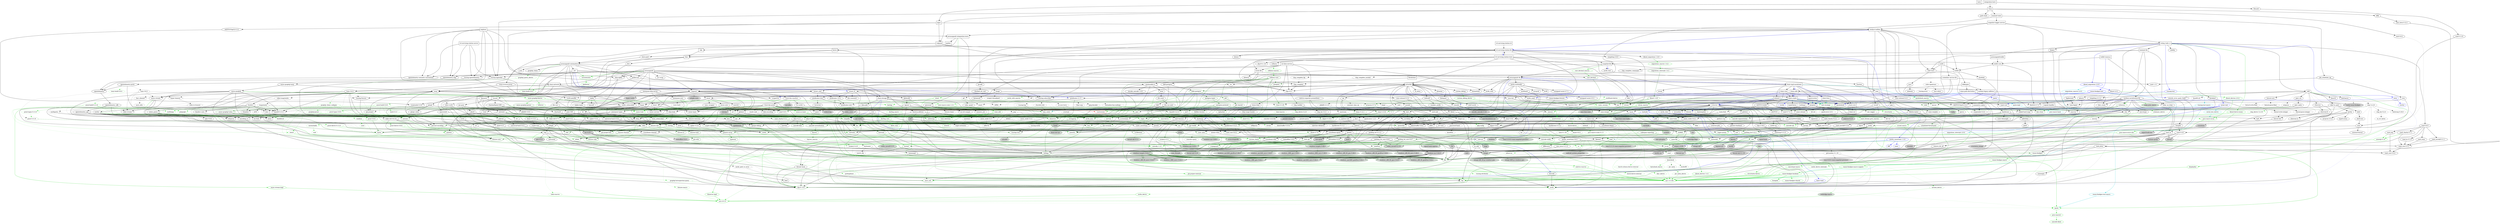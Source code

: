 digraph {
    0 [ label = "tests" shape = box]
    1 [ label = "catalyst-toolbox" shape = box]
    2 [ label = "chain-addr" shape = box]
    3 [ label = "chain-core" shape = box]
    4 [ label = "chain-ser" shape = box]
    5 [ label = "chain-crypto" shape = box]
    6 [ label = "typed-bytes" shape = box]
    7 [ label = "chain-impl-mockchain" shape = box]
    8 [ label = "cardano-legacy-address" shape = box]
    9 [ label = "chain-time" shape = box]
    10 [ label = "chain-vote" shape = box]
    11 [ label = "imhamt" shape = box]
    12 [ label = "sparse-array" shape = box]
    13 [ label = "chain-storage" shape = box]
    14 [ label = "jcli" shape = box]
    15 [ label = "jormungandr-lib" shape = box]
    16 [ label = "jormungandr-automation" shape = box]
    17 [ label = "jortestkit" shape = box]
    18 [ label = "jormungandr-integration-tests" shape = box]
    19 [ label = "hersir" shape = box]
    20 [ label = "thor" shape = box]
    21 [ label = "loki" shape = box]
    22 [ label = "mjolnir" shape = box]
    23 [ label = "snapshot-lib" shape = box]
    24 [ label = "symmetric-cipher" shape = box]
    25 [ label = "vit-servicing-station-lib" shape = box]
    26 [ label = "event-db" shape = box]
    27 [ label = "vit-servicing-station-tests" shape = box]
    28 [ label = "wallet" shape = box]
    29 [ label = "chain-path-derivation" shape = box]
    30 [ label = "hdkeygen" shape = box]
    31 [ label = "chain-network" shape = box]
    32 [ label = "jormungandrwallet" shape = box]
    33 [ label = "wallet-core" shape = box]
    34 [ label = "wallet-wasm-js" shape = box]
    35 [ label = "jormungandr" shape = box]
    36 [ label = "explorer" shape = box]
    37 [ label = "settings" shape = box]
    38 [ label = "blockchain" shape = box]
    39 [ label = "vit-servicing-station-cli" shape = box]
    40 [ label = "vit-servicing-station-server" shape = box]
    41 [ label = "iapyx" shape = box]
    42 [ label = "valgrind" shape = box]
    43 [ label = "vitup" shape = box]
    44 [ label = "mainnet-lib" shape = box]
    45 [ label = "mainnet-tools" shape = box]
    46 [ label = "scheduler-service-lib" shape = box]
    47 [ label = "signals-handler" shape = box]
    48 [ label = "snapshot-trigger-service" shape = box]
    49 [ label = "voting_tools_rs" shape = box]
    50 [ label = "integration-tests" shape = box]
    51 [ label = "cat-data-service" shape = box]
    52 [ label = "audit" shape = box]
    53 [ label = "assert_cmd" ]
    54 [ label = "assert_fs" ]
    55 [ label = "bech32 0.8.1" ]
    56 [ label = "clap 4.2.1" ]
    57 [ label = "color-eyre" ]
    58 [ label = "csv" ]
    59 [ label = "fraction" ]
    60 [ label = "futures" ]
    61 [ label = "gag" ]
    62 [ label = "governor" ]
    63 [ label = "graphql_client" ]
    64 [ label = "hex" ]
    65 [ label = "image" ]
    66 [ label = "itertools" color = darkgreen]
    67 [ label = "once_cell" color = darkgreen]
    68 [ label = "predicates 2.1.5" ]
    69 [ label = "proptest" ]
    70 [ label = "qrcode" ]
    71 [ label = "quircs" ]
    72 [ label = "rand 0.8.5" color = darkgreen]
    73 [ label = "rand_chacha 0.3.1" color = darkgreen]
    74 [ label = "rayon" ]
    75 [ label = "regex" color = darkgreen]
    76 [ label = "reqwest" ]
    77 [ label = "rust_decimal" color = darkgreen]
    78 [ label = "rust_decimal_macros" color = green3]
    79 [ label = "serde" color = darkgreen]
    80 [ label = "serde_json" color = darkgreen]
    81 [ label = "serde_test" ]
    82 [ label = "serde_yaml" ]
    83 [ label = "sscanf" ]
    84 [ label = "test-strategy" color = green3]
    85 [ label = "thiserror" color = darkgreen]
    86 [ label = "time 0.3.20" color = darkgreen]
    87 [ label = "tokio" color = darkgreen]
    88 [ label = "tracing" color = darkgreen]
    89 [ label = "tracing-subscriber" ]
    90 [ label = "url" color = darkgreen]
    91 [ label = "versionisator" color = green3]
    92 [ label = "cryptoxide 0.4.4" ]
    93 [ label = "quickcheck" ]
    94 [ label = "curve25519-dalek-ng" ]
    95 [ label = "ed25519-bip32 0.4.1" ]
    96 [ label = "ed25519-dalek" ]
    97 [ label = "generic-array" color = darkgreen]
    98 [ label = "rand_core 0.6.4" color = darkgreen]
    99 [ label = "sha2 0.10.6" color = darkgreen]
    100 [ label = "smoke" color = blue]
    101 [ label = "lazy_static" color = darkgreen]
    102 [ label = "quickcheck_macros" color = green3]
    103 [ label = "strum" ]
    104 [ label = "strum_macros" color = green3]
    105 [ label = "tempfile" color = darkgreen]
    106 [ label = "cbor_event" ]
    107 [ label = "base64 0.21.0" color = darkgreen]
    108 [ label = "cfg-if 1.0.0" color = darkgreen]
    109 [ label = "const_format" ]
    110 [ label = "criterion" ]
    111 [ label = "rustc_version" color = green3]
    112 [ label = "trybuild" color = blue]
    113 [ label = "data-pile" ]
    114 [ label = "sled" ]
    115 [ label = "base64 0.13.1" ]
    116 [ label = "bincode" ]
    117 [ label = "bytes" color = darkgreen]
    118 [ label = "clap_complete" ]
    119 [ label = "gtmpl" ]
    120 [ label = "rand 0.7.3" ]
    121 [ label = "rpassword" ]
    122 [ label = "serde_derive" color = green3]
    123 [ label = "http" ]
    124 [ label = "humantime" ]
    125 [ label = "parity-multiaddr" ]
    126 [ label = "serde_with" ]
    127 [ label = "bytesize" ]
    128 [ label = "custom_debug" ]
    129 [ label = "flate2" ]
    130 [ label = "fs_extra" ]
    131 [ label = "json" ]
    132 [ label = "keynesis" ]
    133 [ label = "log" color = darkgreen]
    134 [ label = "netstat2" ]
    135 [ label = "os_info" ]
    136 [ label = "poldercast" ]
    137 [ label = "prost 0.9.0" color = darkgreen]
    138 [ label = "semver" color = darkgreen]
    139 [ label = "sysinfo" ]
    140 [ label = "tar" ]
    141 [ label = "tokio-stream" ]
    142 [ label = "tonic 0.6.2" ]
    143 [ label = "tonic-build 0.6.2" color = green3]
    144 [ label = "warp" ]
    145 [ label = "zip" ]
    146 [ label = "console" ]
    147 [ label = "dialoguer" ]
    148 [ label = "indicatif" ]
    149 [ label = "sha-1" ]
    150 [ label = "sha2 0.9.9" ]
    151 [ label = "bech32 0.7.3" ]
    152 [ label = "rstest" color = green3]
    153 [ label = "yaml-rust" ]
    154 [ label = "ctrlc" ]
    155 [ label = "slave-pool" ]
    156 [ label = "cocoon" ]
    157 [ label = "dirs" ]
    158 [ label = "zeroize" ]
    159 [ label = "async-trait" color = green3]
    160 [ label = "diesel 1.4.8" color = darkgreen]
    161 [ label = "diesel_migrations 1.4.0" ]
    162 [ label = "dotenv" ]
    163 [ label = "http-zipkin" ]
    164 [ label = "notify" ]
    165 [ label = "pretty_assertions 1.3.0" color = blue]
    166 [ label = "r2d2" color = darkgreen]
    167 [ label = "simplelog 0.8.0" ]
    168 [ label = "tracing-futures" ]
    169 [ label = "bb8" ]
    170 [ label = "bb8-postgres" ]
    171 [ label = "chrono" color = darkgreen]
    172 [ label = "dotenvy" ]
    173 [ label = "tokio-postgres" color = darkgreen]
    174 [ label = "cfg-if 0.1.10" ]
    175 [ label = "dyn-clone" color = darkgreen]
    176 [ label = "fake" ]
    177 [ label = "hyper" ]
    178 [ label = "postgres" color = darkgreen]
    179 [ label = "pretty_assertions 0.6.1" ]
    180 [ label = "rand_core 0.5.1" ]
    181 [ label = "refinery" ]
    182 [ label = "hashlink" ]
    183 [ label = "paste" color = blue]
    184 [ label = "http-body" ]
    185 [ label = "pin-project" ]
    186 [ label = "clear_on_drop" ]
    187 [ label = "console_error_panic_hook" ]
    188 [ label = "getrandom 0.2.9" color = darkgreen]
    189 [ label = "js-sys" color = darkgreen]
    190 [ label = "wasm-bindgen" color = darkgreen]
    191 [ label = "wasm-bindgen-test" color = blue]
    192 [ label = "web-sys" ]
    193 [ label = "arc-swap" ]
    194 [ label = "enum-as-inner" color = green3]
    195 [ label = "jsonrpsee-core" ]
    196 [ label = "jsonrpsee-http-server" ]
    197 [ label = "libc" color = darkgreen]
    198 [ label = "linked-hash-map" ]
    199 [ label = "local-ip-address" ]
    200 [ label = "lru" ]
    201 [ label = "nix 0.25.1" style = filled, fillcolor = lightgrey]
    202 [ label = "opentelemetry" ]
    203 [ label = "opentelemetry-otlp" ]
    204 [ label = "opentelemetry-semantic-conventions" ]
    205 [ label = "tokio-util 0.6.10" ]
    206 [ label = "tracing-appender" ]
    207 [ label = "tracing-opentelemetry" ]
    208 [ label = "trust-dns-resolver" ]
    209 [ label = "anyhow" color = darkgreen]
    210 [ label = "async-graphql" ]
    211 [ label = "async-graphql-warp" ]
    212 [ label = "futures-channel" color = darkgreen]
    213 [ label = "futures-util" color = darkgreen]
    214 [ label = "ed25519-bip32 0.3.2" ]
    215 [ label = "prettytable-rs" ]
    216 [ label = "warp-reverse-proxy" ]
    217 [ label = "diffy" ]
    218 [ label = "glob" ]
    219 [ label = "path-slash" ]
    220 [ label = "rustls" ]
    221 [ label = "rustls-pemfile" ]
    222 [ label = "tempdir" ]
    223 [ label = "tokio-rustls" ]
    224 [ label = "uuid 0.8.2" ]
    225 [ label = "walkdir" color = darkgreen]
    226 [ label = "cardano-serialization-lib" ]
    227 [ label = "pharos" ]
    228 [ label = "job_scheduler_ng" ]
    229 [ label = "num-traits" color = darkgreen]
    230 [ label = "uuid 1.3.1" ]
    231 [ label = "bigdecimal" ]
    232 [ label = "blake2" ]
    233 [ label = "bytekind" ]
    234 [ label = "cddl" ]
    235 [ label = "ciborium" ]
    236 [ label = "dashmap" ]
    237 [ label = "diesel 2.0.3" ]
    238 [ label = "diesel-derive-enum" color = green3]
    239 [ label = "diesel_migrations 2.0.0" color = blue]
    240 [ label = "insta" color = blue]
    241 [ label = "microtype" ]
    242 [ label = "nonempty" ]
    243 [ label = "rand 0.6.5" ]
    244 [ label = "rand_core 0.4.2" ]
    245 [ label = "scheduled-thread-pool" color = darkgreen]
    246 [ label = "serial_test" color = blue]
    247 [ label = "tracing-test" color = blue]
    248 [ label = "validity" ]
    249 [ label = "libmath" ]
    250 [ label = "rand_chacha 0.2.2" ]
    251 [ label = "axum" ]
    252 [ label = "metrics" ]
    253 [ label = "metrics-exporter-prometheus" ]
    254 [ label = "tower" ]
    255 [ label = "tower-http" ]
    256 [ label = "clap_complete_command" ]
    257 [ label = "anstyle" ]
    258 [ label = "bstr" ]
    259 [ label = "doc-comment" ]
    260 [ label = "predicates 3.0.2" ]
    261 [ label = "predicates-core" ]
    262 [ label = "predicates-tree" ]
    263 [ label = "wait-timeout" ]
    264 [ label = "globwalk" ]
    265 [ label = "clap_builder" ]
    266 [ label = "clap_derive 4.2.0" color = green3, style = dashed]
    267 [ label = "backtrace" ]
    268 [ label = "color-spantrace" style = dashed]
    269 [ label = "eyre" ]
    270 [ label = "indenter" ]
    271 [ label = "owo-colors" ]
    272 [ label = "tracing-error" style = dashed]
    273 [ label = "csv-core" ]
    274 [ label = "itoa" color = darkgreen]
    275 [ label = "ryu" color = darkgreen]
    276 [ label = "num" ]
    277 [ label = "futures-core" color = darkgreen]
    278 [ label = "futures-executor" ]
    279 [ label = "futures-io" color = darkgreen]
    280 [ label = "futures-sink" color = darkgreen]
    281 [ label = "futures-task" color = darkgreen]
    282 [ label = "filedescriptor" ]
    283 [ label = "futures-timer" style = dashed]
    284 [ label = "no-std-compat" ]
    285 [ label = "nonzero_ext" ]
    286 [ label = "parking_lot 0.12.1" color = darkgreen]
    287 [ label = "smallvec" color = darkgreen]
    288 [ label = "graphql_query_derive" color = green3, style = dashed]
    289 [ label = "bytemuck" ]
    290 [ label = "byteorder" color = darkgreen]
    291 [ label = "color_quant" ]
    292 [ label = "gif" style = dashed]
    293 [ label = "jpeg-decoder" style = dashed]
    294 [ label = "num-iter" ]
    295 [ label = "num-rational 0.3.2" ]
    296 [ label = "png" style = dashed]
    297 [ label = "scoped_threadpool" style = dashed]
    298 [ label = "tiff" style = dashed]
    299 [ label = "either" color = darkgreen]
    300 [ label = "difflib" style = dashed]
    301 [ label = "float-cmp" style = dashed]
    302 [ label = "normalize-line-endings" style = dashed]
    303 [ label = "bit-set" style = dashed]
    304 [ label = "bitflags" color = darkgreen]
    305 [ label = "quick-error 2.0.1" style = dashed]
    306 [ label = "rand_xorshift 0.3.0" ]
    307 [ label = "regex-syntax" color = darkgreen]
    308 [ label = "rusty-fork" style = dashed]
    309 [ label = "unarray" ]
    310 [ label = "checked_int_cast" ]
    311 [ label = "num-derive" color = green3]
    312 [ label = "ppv-lite86" color = darkgreen]
    313 [ label = "rayon-core" ]
    314 [ label = "aho-corasick" color = darkgreen]
    315 [ label = "memchr" color = darkgreen]
    316 [ label = "encoding_rs" ]
    317 [ label = "h2" ]
    318 [ label = "hyper-rustls" style = "dashed,filled", fillcolor = lightgrey]
    319 [ label = "ipnet" ]
    320 [ label = "mime" ]
    321 [ label = "percent-encoding" color = darkgreen]
    322 [ label = "pin-project-lite" color = darkgreen]
    323 [ label = "serde_urlencoded" ]
    324 [ label = "tower-service" ]
    325 [ label = "wasm-bindgen-futures" ]
    326 [ label = "webpki-roots" style = "dashed,filled", fillcolor = lightgrey]
    327 [ label = "winreg" style = filled, fillcolor = lightgrey]
    328 [ label = "arrayvec 0.7.2" color = darkgreen]
    329 [ label = "borsh" color = darkgreen, style = dashed]
    330 [ label = "bytecheck" color = darkgreen, style = dashed]
    331 [ label = "rkyv" color = darkgreen, style = dashed]
    332 [ label = "quote" color = green3]
    333 [ label = "indexmap" color = darkgreen]
    334 [ label = "sscanf_macro" color = green3]
    335 [ label = "proc-macro2" color = green3]
    336 [ label = "structmeta" color = green3]
    337 [ label = "syn 1.0.109" color = green3]
    338 [ label = "thiserror-impl" color = green3]
    339 [ label = "num_threads" color = darkgreen, style = "dashed,filled", fillcolor = lightgrey]
    340 [ label = "time-core" color = darkgreen]
    341 [ label = "time-macros" color = green3, style = dashed]
    342 [ label = "autocfg 1.1.0" color = green3]
    343 [ label = "mio" color = darkgreen]
    344 [ label = "num_cpus" color = darkgreen]
    345 [ label = "signal-hook-registry" color = darkgreen, style = "dashed,filled", fillcolor = lightgrey]
    346 [ label = "socket2 0.4.9" color = darkgreen, style = dashed]
    347 [ label = "tokio-macros" color = green3, style = dashed]
    348 [ label = "windows-sys 0.45.0" color = darkgreen, style = filled, fillcolor = lightgrey]
    349 [ label = "tracing-attributes" color = green3, style = dashed]
    350 [ label = "tracing-core" color = darkgreen]
    351 [ label = "matchers" style = dashed]
    352 [ label = "nu-ansi-term" style = dashed]
    353 [ label = "sharded-slab" style = dashed]
    354 [ label = "thread_local" ]
    355 [ label = "tracing-log" style = dashed]
    356 [ label = "tracing-serde" style = dashed]
    357 [ label = "form_urlencoded" color = darkgreen]
    358 [ label = "idna 0.3.0" color = darkgreen]
    359 [ label = "platforms" color = green3]
    360 [ label = "env_logger" style = dashed]
    361 [ label = "digest 0.9.0" ]
    362 [ label = "subtle-ng" ]
    363 [ label = "curve25519-dalek" ]
    364 [ label = "ed25519" ]
    365 [ label = "typenum" color = darkgreen]
    366 [ label = "version_check" color = green3]
    367 [ label = "cpufeatures" color = darkgreen, style = filled, fillcolor = lightgrey]
    368 [ label = "digest 0.10.6" color = darkgreen]
    369 [ label = "heck 0.4.1" color = green3]
    370 [ label = "rustversion" color = red]
    371 [ label = "fastrand" color = darkgreen]
    372 [ label = "redox_syscall 0.3.5" color = darkgreen, style = filled, fillcolor = lightgrey]
    373 [ label = "rustix" color = darkgreen, style = filled, fillcolor = lightgrey]
    374 [ label = "const_format_proc_macros" color = green3]
    375 [ label = "atty" ]
    376 [ label = "cast" ]
    377 [ label = "clap 2.34.0" ]
    378 [ label = "criterion-plot" ]
    379 [ label = "oorandom" ]
    380 [ label = "plotters" ]
    381 [ label = "serde_cbor" ]
    382 [ label = "tinytemplate" ]
    383 [ label = "basic-toml" color = blue]
    384 [ label = "termcolor" color = darkgreen]
    385 [ label = "memmap2" ]
    386 [ label = "crc32fast" ]
    387 [ label = "crossbeam-epoch" ]
    388 [ label = "crossbeam-utils" ]
    389 [ label = "fs2" style = filled, fillcolor = lightgrey]
    390 [ label = "fxhash" ]
    391 [ label = "parking_lot 0.11.2" ]
    392 [ label = "gtmpl_value" ]
    393 [ label = "getrandom 0.1.16" style = dashed]
    394 [ label = "rand_hc 0.2.0" style = filled, fillcolor = lightgrey]
    395 [ label = "winapi" color = darkgreen, style = filled, fillcolor = lightgrey]
    396 [ label = "syn 2.0.13" color = green3]
    397 [ label = "fnv" color = darkgreen]
    398 [ label = "arrayref" ]
    399 [ label = "bs58" ]
    400 [ label = "data-encoding" ]
    401 [ label = "multihash" ]
    402 [ label = "static_assertions" ]
    403 [ label = "unsigned-varint 0.7.1" ]
    404 [ label = "serde_with_macros" color = green3, style = dashed]
    405 [ label = "custom_debug_derive" color = green3]
    406 [ label = "miniz_oxide 0.6.2" ]
    407 [ label = "cryptoxide 0.3.6" ]
    408 [ label = "prost-derive 0.9.0" color = green3, style = dashed]
    409 [ label = "core-foundation-sys" color = darkgreen, style = filled, fillcolor = lightgrey]
    410 [ label = "ntapi" style = filled, fillcolor = lightgrey]
    411 [ label = "filetime" ]
    412 [ label = "xattr" style = "dashed,filled", fillcolor = lightgrey]
    413 [ label = "tokio-util 0.7.7" color = darkgreen]
    414 [ label = "async-stream" ]
    415 [ label = "hyper-timeout" style = dashed]
    416 [ label = "tower-layer" ]
    417 [ label = "prost-build 0.9.0" color = green3, style = dashed]
    418 [ label = "headers" ]
    419 [ label = "mime_guess" ]
    420 [ label = "multiparty" style = dashed]
    421 [ label = "scoped-tls" ]
    422 [ label = "tokio-tungstenite" style = dashed]
    423 [ label = "aes" style = dashed]
    424 [ label = "bzip2" style = dashed]
    425 [ label = "constant_time_eq" style = dashed]
    426 [ label = "hmac 0.12.1" color = darkgreen]
    427 [ label = "pbkdf2 0.11.0" style = dashed]
    428 [ label = "sha1" ]
    429 [ label = "zstd" style = dashed]
    430 [ label = "encode_unicode 0.3.6" style = filled, fillcolor = lightgrey]
    431 [ label = "unicode-width" color = darkgreen]
    432 [ label = "windows-sys 0.42.0" style = filled, fillcolor = lightgrey]
    433 [ label = "shell-words" ]
    434 [ label = "number_prefix" ]
    435 [ label = "block-buffer 0.9.0" ]
    436 [ label = "opaque-debug" ]
    437 [ label = "nix 0.26.2" style = filled, fillcolor = lightgrey]
    438 [ label = "crossbeam-channel" ]
    439 [ label = "aes-gcm" ]
    440 [ label = "chacha20poly1305" ]
    441 [ label = "hmac 0.11.0" ]
    442 [ label = "pbkdf2 0.9.0" ]
    443 [ label = "dirs-sys" ]
    444 [ label = "zeroize_derive" color = green3, style = dashed]
    445 [ label = "diesel_derives 1.4.1" color = green3]
    446 [ label = "pq-sys" color = darkgreen, style = dashed]
    447 [ label = "migrations_internals 1.4.1" color = darkgreen]
    448 [ label = "migrations_macros 1.4.2" color = green3]
    449 [ label = "zipkin" ]
    450 [ label = "fsevent-sys" style = "dashed,filled", fillcolor = lightgrey]
    451 [ label = "inotify" style = filled, fillcolor = lightgrey]
    452 [ label = "kqueue" style = filled, fillcolor = lightgrey]
    453 [ label = "ctor" color = green3, style = filled, fillcolor = lightgrey]
    454 [ label = "diff" color = blue]
    455 [ label = "output_vt100" style = filled, fillcolor = lightgrey]
    456 [ label = "yansi" color = blue]
    457 [ label = "iana-time-zone" color = darkgreen, style = "dashed,filled", fillcolor = lightgrey]
    458 [ label = "num-integer" color = darkgreen]
    459 [ label = "time 0.1.45" color = darkgreen, style = dashed]
    460 [ label = "fallible-iterator" color = darkgreen]
    461 [ label = "phf" color = darkgreen]
    462 [ label = "postgres-protocol" color = darkgreen]
    463 [ label = "postgres-types" color = darkgreen]
    464 [ label = "socket2 0.5.1" color = darkgreen]
    465 [ label = "httparse" ]
    466 [ label = "httpdate" ]
    467 [ label = "want" ]
    468 [ label = "ansi_term 0.11.0" ]
    469 [ label = "difference" ]
    470 [ label = "refinery-core" color = darkgreen]
    471 [ label = "refinery-macros" color = green3]
    472 [ label = "hashbrown 0.12.3" color = darkgreen]
    473 [ label = "paste-impl" color = turquoise3]
    474 [ label = "proc-macro-hack" color = turquoise3]
    475 [ label = "pin-project-internal" color = green3]
    476 [ label = "cc" color = green3]
    477 [ label = "wasi 0.11.0+wasi-snapshot-preview1" color = darkgreen, style = filled, fillcolor = lightgrey]
    478 [ label = "wasm-bindgen-macro" color = green3]
    479 [ label = "wasm-bindgen-test-macro" color = turquoise3]
    480 [ label = "beef" ]
    481 [ label = "jsonrpsee-types" ]
    482 [ label = "rustc-hash" style = dashed]
    483 [ label = "globset" ]
    484 [ label = "unicase" color = darkgreen]
    485 [ label = "neli" style = filled, fillcolor = lightgrey]
    486 [ label = "memoffset 0.6.5" style = "dashed,filled", fillcolor = lightgrey]
    487 [ label = "pin-utils" color = darkgreen]
    488 [ label = "opentelemetry_api" ]
    489 [ label = "opentelemetry_sdk" ]
    490 [ label = "opentelemetry-proto" ]
    491 [ label = "prost 0.11.8" color = darkgreen, style = dashed]
    492 [ label = "tonic 0.8.3" style = dashed]
    493 [ label = "slab" color = darkgreen]
    494 [ label = "ipconfig" style = "dashed,filled", fillcolor = lightgrey]
    495 [ label = "lru-cache" ]
    496 [ label = "resolv-conf" style = dashed]
    497 [ label = "trust-dns-proto" ]
    498 [ label = "async-graphql-derive" color = green3]
    499 [ label = "async-graphql-parser" color = darkgreen]
    500 [ label = "async-graphql-value" color = darkgreen]
    501 [ label = "fast_chemail" style = dashed]
    502 [ label = "multer" ]
    503 [ label = "futures-macro" color = green3, style = dashed]
    504 [ label = "encode_unicode 1.0.0" ]
    505 [ label = "is-terminal" ]
    506 [ label = "term" ]
    507 [ label = "ansi_term 0.12.1" ]
    508 [ label = "ring" ]
    509 [ label = "sct" ]
    510 [ label = "webpki" ]
    511 [ label = "rand 0.4.6" ]
    512 [ label = "remove_dir_all" ]
    513 [ label = "same-file" color = darkgreen]
    514 [ label = "winapi-util" color = darkgreen, style = filled, fillcolor = lightgrey]
    515 [ label = "noop_proc_macro" color = green3, style = filled, fillcolor = lightgrey]
    516 [ label = "num-bigint" ]
    517 [ label = "rand_os" ]
    518 [ label = "schemars" color = darkgreen]
    519 [ label = "serde-wasm-bindgen" style = filled, fillcolor = lightgrey]
    520 [ label = "cron" ]
    521 [ label = "libm" color = darkgreen, style = dashed]
    522 [ label = "abnf_to_pest" ]
    523 [ label = "base16" ]
    524 [ label = "base64-url" style = dashed]
    525 [ label = "clap 3.2.23" style = dashed]
    526 [ label = "codespan-reporting" color = darkgreen]
    527 [ label = "crossterm" style = "dashed,filled", fillcolor = lightgrey]
    528 [ label = "displaydoc" color = green3]
    529 [ label = "hexf-parse" ]
    530 [ label = "lexical-core" ]
    531 [ label = "pest_meta" ]
    532 [ label = "pest_vm" ]
    533 [ label = "simplelog 0.11.2" ]
    534 [ label = "uriparse" style = dashed]
    535 [ label = "ciborium-io" ]
    536 [ label = "ciborium-ll" ]
    537 [ label = "lock_api" color = darkgreen]
    538 [ label = "parking_lot_core 0.9.7" color = darkgreen]
    539 [ label = "diesel_derives 2.0.2" color = green3]
    540 [ label = "migrations_internals 2.0.0" color = steelblue]
    541 [ label = "migrations_macros 2.0.0" color = turquoise3]
    542 [ label = "similar" color = blue]
    543 [ label = "microtype-macro" color = green3]
    544 [ label = "secrecy" style = dashed]
    545 [ label = "autocfg 0.1.8" color = green3]
    546 [ label = "rand_chacha 0.1.1" ]
    547 [ label = "rand_hc 0.1.0" ]
    548 [ label = "rand_isaac" ]
    549 [ label = "rand_jitter" ]
    550 [ label = "rand_pcg" ]
    551 [ label = "rand_xorshift 0.1.1" ]
    552 [ label = "serial_test_derive" color = turquoise3]
    553 [ label = "tracing-test-macro" color = turquoise3]
    554 [ label = "rand 0.3.23" ]
    555 [ label = "axum-core" ]
    556 [ label = "matchit" ]
    557 [ label = "serde_path_to_error" style = dashed]
    558 [ label = "sync_wrapper" ]
    559 [ label = "ahash 0.7.6" color = darkgreen]
    560 [ label = "metrics-macros" color = green3]
    561 [ label = "metrics-util" ]
    562 [ label = "quanta" ]
    563 [ label = "http-range-header" ]
    564 [ label = "clap_complete_fig" style = dashed]
    565 [ label = "clap_complete_nushell" style = dashed]
    566 [ label = "regex-automata" style = dashed]
    567 [ label = "termtree" ]
    568 [ label = "ignore" ]
    569 [ label = "anstream" style = dashed]
    570 [ label = "clap_lex 0.4.1" ]
    571 [ label = "strsim" color = darkgreen, style = dashed]
    572 [ label = "addr2line" ]
    573 [ label = "object" ]
    574 [ label = "rustc-demangle" ]
    575 [ label = "num-complex" ]
    576 [ label = "num-rational 0.4.1" ]
    577 [ label = "graphql_client_codegen" color = green3, style = dashed]
    578 [ label = "weezl" style = dashed]
    579 [ label = "deflate" style = dashed]
    580 [ label = "miniz_oxide 0.3.7" style = dashed]
    581 [ label = "miniz_oxide 0.4.4" style = dashed]
    582 [ label = "bit-vec" style = dashed]
    583 [ label = "quick-error 1.2.3" style = dashed]
    584 [ label = "crossbeam-deque" ]
    585 [ label = "borsh-derive" color = green3, style = dashed]
    586 [ label = "hashbrown 0.13.2" color = darkgreen, style = dashed]
    587 [ label = "bytecheck_derive" color = green3, style = dashed]
    588 [ label = "ptr_meta" color = darkgreen, style = dashed]
    589 [ label = "simdutf8" color = darkgreen, style = dashed]
    590 [ label = "rend" color = darkgreen, style = dashed]
    591 [ label = "rkyv_derive" color = green3, style = dashed]
    592 [ label = "seahash" color = darkgreen, style = dashed]
    593 [ label = "unicode-ident" color = green3]
    594 [ label = "structmeta-derive" color = green3]
    595 [ label = "hermit-abi 0.2.6" color = darkgreen, style = filled, fillcolor = lightgrey]
    596 [ label = "windows-targets 0.42.2" color = darkgreen, style = filled, fillcolor = lightgrey]
    597 [ label = "valuable" color = darkgreen, style = "dashed,filled", fillcolor = lightgrey]
    598 [ label = "overload" style = dashed]
    599 [ label = "unicode-bidi" color = darkgreen]
    600 [ label = "unicode-normalization" color = darkgreen]
    601 [ label = "subtle" color = darkgreen]
    602 [ label = "signature" ]
    603 [ label = "block-buffer 0.10.4" color = darkgreen, style = dashed]
    604 [ label = "crypto-common" color = darkgreen]
    605 [ label = "instant" color = darkgreen]
    606 [ label = "errno" color = darkgreen, style = filled, fillcolor = lightgrey]
    607 [ label = "io-lifetimes" color = darkgreen]
    608 [ label = "linux-raw-sys" color = darkgreen, style = filled, fillcolor = lightgrey]
    609 [ label = "unicode-xid" color = green3]
    610 [ label = "hermit-abi 0.1.19" style = filled, fillcolor = lightgrey]
    611 [ label = "textwrap 0.11.0" ]
    612 [ label = "plotters-backend" ]
    613 [ label = "plotters-svg" style = dashed]
    614 [ label = "half" ]
    615 [ label = "memoffset 0.8.0" ]
    616 [ label = "scopeguard" color = darkgreen]
    617 [ label = "parking_lot_core 0.8.6" ]
    618 [ label = "wasi 0.9.0+wasi-snapshot-preview1" style = "dashed,filled", fillcolor = lightgrey]
    619 [ label = "winapi-i686-pc-windows-gnu" color = darkgreen, style = filled, fillcolor = lightgrey]
    620 [ label = "winapi-x86_64-pc-windows-gnu" color = darkgreen, style = filled, fillcolor = lightgrey]
    621 [ label = "multihash-derive" color = green3, style = dashed]
    622 [ label = "unsigned-varint 0.5.1" ]
    623 [ label = "darling" color = green3]
    624 [ label = "synstructure" color = green3]
    625 [ label = "adler" ]
    626 [ label = "redox_syscall 0.2.16" color = darkgreen, style = filled, fillcolor = lightgrey]
    627 [ label = "async-stream-impl" color = green3]
    628 [ label = "tokio-io-timeout" style = dashed]
    629 [ label = "heck 0.3.3" color = green3, style = dashed]
    630 [ label = "multimap" color = green3, style = dashed]
    631 [ label = "petgraph" color = green3, style = dashed]
    632 [ label = "prost-types 0.9.0" color = green3, style = dashed]
    633 [ label = "which" color = green3, style = dashed]
    634 [ label = "headers-core" ]
    635 [ label = "try-lock" ]
    636 [ label = "tungstenite" style = dashed]
    637 [ label = "cipher 0.3.0" ]
    638 [ label = "bzip2-sys" style = dashed]
    639 [ label = "password-hash" style = dashed]
    640 [ label = "zstd-safe" style = dashed]
    641 [ label = "windows_aarch64_gnullvm 0.42.2" color = darkgreen, style = filled, fillcolor = lightgrey]
    642 [ label = "windows_aarch64_msvc 0.42.2" color = darkgreen, style = filled, fillcolor = lightgrey]
    643 [ label = "windows_i686_gnu 0.42.2" color = darkgreen, style = filled, fillcolor = lightgrey]
    644 [ label = "windows_i686_msvc 0.42.2" color = darkgreen, style = filled, fillcolor = lightgrey]
    645 [ label = "windows_x86_64_gnu 0.42.2" color = darkgreen, style = filled, fillcolor = lightgrey]
    646 [ label = "windows_x86_64_gnullvm 0.42.2" color = darkgreen, style = filled, fillcolor = lightgrey]
    647 [ label = "windows_x86_64_msvc 0.42.2" color = darkgreen, style = filled, fillcolor = lightgrey]
    648 [ label = "aead 0.4.3" ]
    649 [ label = "ctr" ]
    650 [ label = "ghash" ]
    651 [ label = "aead 0.5.2" ]
    652 [ label = "chacha20" ]
    653 [ label = "cipher 0.4.4" ]
    654 [ label = "poly1305" ]
    655 [ label = "crypto-mac" ]
    656 [ label = "redox_users" style = filled, fillcolor = lightgrey]
    657 [ label = "vcpkg" color = green3, style = "dashed,filled", fillcolor = lightgrey]
    658 [ label = "lazycell" ]
    659 [ label = "zipkin-types" ]
    660 [ label = "inotify-sys" style = filled, fillcolor = lightgrey]
    661 [ label = "kqueue-sys" style = filled, fillcolor = lightgrey]
    662 [ label = "android_system_properties" color = darkgreen, style = "dashed,filled", fillcolor = lightgrey]
    663 [ label = "iana-time-zone-haiku" color = darkgreen, style = "dashed,filled", fillcolor = lightgrey]
    664 [ label = "windows" color = darkgreen, style = "dashed,filled", fillcolor = lightgrey]
    665 [ label = "wasi 0.10.0+wasi-snapshot-preview1" color = darkgreen, style = filled, fillcolor = lightgrey]
    666 [ label = "phf_shared" color = darkgreen]
    667 [ label = "md-5" color = darkgreen]
    668 [ label = "stringprep" color = darkgreen]
    669 [ label = "siphasher" color = darkgreen]
    670 [ label = "toml" color = darkgreen]
    671 [ label = "jobserver" color = green3, style = dashed]
    672 [ label = "wasm-bindgen-macro-support" color = green3]
    673 [ label = "tonic-build 0.8.4" color = green3, style = dashed]
    674 [ label = "prost-derive 0.11.8" color = green3, style = dashed]
    675 [ label = "widestring" style = "dashed,filled", fillcolor = lightgrey]
    676 [ label = "hostname" style = dashed]
    677 [ label = "idna 0.2.3" ]
    678 [ label = "tinyvec" color = darkgreen]
    679 [ label = "Inflector" color = green3]
    680 [ label = "proc-macro-crate 1.3.1" color = green3]
    681 [ label = "pest" color = darkgreen]
    682 [ label = "ascii_utils" style = dashed]
    683 [ label = "spin 0.9.8" ]
    684 [ label = "hermit-abi 0.3.1" color = darkgreen, style = filled, fillcolor = lightgrey]
    685 [ label = "dirs-next" ]
    686 [ label = "spin 0.5.2" style = filled, fillcolor = lightgrey]
    687 [ label = "untrusted" ]
    688 [ label = "fuchsia-cprng" style = filled, fillcolor = lightgrey]
    689 [ label = "rand_core 0.3.1" ]
    690 [ label = "rdrand" style = filled, fillcolor = lightgrey]
    691 [ label = "cloudabi" style = filled, fillcolor = lightgrey]
    692 [ label = "schemars_derive" color = green3, style = dashed]
    693 [ label = "nom" ]
    694 [ label = "abnf" ]
    695 [ label = "pretty" ]
    696 [ label = "clap_derive 3.2.18" color = green3, style = dashed]
    697 [ label = "clap_lex 0.2.4" style = dashed]
    698 [ label = "textwrap 0.16.0" style = dashed]
    699 [ label = "crossterm_winapi" style = "dashed,filled", fillcolor = lightgrey]
    700 [ label = "signal-hook" style = "dashed,filled", fillcolor = lightgrey]
    701 [ label = "signal-hook-mio" style = "dashed,filled", fillcolor = lightgrey]
    702 [ label = "lexical-parse-float" style = dashed]
    703 [ label = "lexical-parse-integer" style = dashed]
    704 [ label = "lexical-util" ]
    705 [ label = "lexical-write-float" style = dashed]
    706 [ label = "lexical-write-integer" style = dashed]
    707 [ label = "proc-macro-error" color = green3]
    708 [ label = "atomic-shim" style = dashed]
    709 [ label = "hashbrown 0.11.2" style = dashed]
    710 [ label = "sketches-ddsketch" style = dashed]
    711 [ label = "mach" style = filled, fillcolor = lightgrey]
    712 [ label = "raw-cpuid" style = filled, fillcolor = lightgrey]
    713 [ label = "anstyle-parse" style = dashed]
    714 [ label = "anstyle-wincon" style = "dashed,filled", fillcolor = lightgrey]
    715 [ label = "concolor-override" style = dashed]
    716 [ label = "concolor-query" style = dashed]
    717 [ label = "utf8parse" style = dashed]
    718 [ label = "gimli" ]
    719 [ label = "graphql-introspection-query" color = green3, style = dashed]
    720 [ label = "graphql-parser" color = green3, style = dashed]
    721 [ label = "adler32" style = dashed]
    722 [ label = "borsh-derive-internal" color = green3, style = dashed]
    723 [ label = "borsh-schema-derive-internal" color = green3, style = dashed]
    724 [ label = "proc-macro-crate 0.1.5" color = green3, style = dashed]
    725 [ label = "ahash 0.8.3" color = darkgreen, style = dashed]
    726 [ label = "ptr_meta_derive" color = green3, style = dashed]
    727 [ label = "errno-dragonfly" color = darkgreen, style = filled, fillcolor = lightgrey]
    728 [ label = "windows-sys 0.48.0" color = darkgreen, style = "dashed,filled", fillcolor = lightgrey]
    729 [ label = "darling_core" color = green3]
    730 [ label = "darling_macro" color = green3]
    731 [ label = "unicode-segmentation" color = darkgreen]
    732 [ label = "fixedbitset" color = green3, style = dashed]
    733 [ label = "utf-8" style = dashed]
    734 [ label = "pkg-config" color = green3, style = dashed]
    735 [ label = "base64ct" style = dashed]
    736 [ label = "zstd-sys" style = dashed]
    737 [ label = "polyval" ]
    738 [ label = "inout" ]
    739 [ label = "universal-hash 0.5.0" ]
    740 [ label = "cxx" color = darkgreen, style = "dashed,filled", fillcolor = lightgrey]
    741 [ label = "cxx-build" color = green3, style = "dashed,filled", fillcolor = lightgrey]
    742 [ label = "windows-targets 0.48.0" color = darkgreen, style = "dashed,filled", fillcolor = lightgrey]
    743 [ label = "wasm-bindgen-backend" color = green3]
    744 [ label = "wasm-bindgen-shared" color = green3]
    745 [ label = "prettyplease" color = green3, style = dashed]
    746 [ label = "prost-build 0.11.8" color = green3, style = dashed]
    747 [ label = "match_cfg" style = dashed]
    748 [ label = "matches" ]
    749 [ label = "tinyvec_macros" color = darkgreen, style = dashed]
    750 [ label = "toml_edit" color = green3]
    751 [ label = "ucd-trie" color = darkgreen]
    752 [ label = "dirs-sys-next" ]
    753 [ label = "serde_derive_internals" color = green3, style = dashed]
    754 [ label = "minimal-lexical" ]
    755 [ label = "abnf-core" ]
    756 [ label = "arrayvec 0.5.2" ]
    757 [ label = "typed-arena" ]
    758 [ label = "os_str_bytes" style = dashed]
    759 [ label = "proc-macro-error-attr" color = green3]
    760 [ label = "combine" color = green3, style = dashed]
    761 [ label = "ident_case" color = green3]
    762 [ label = "universal-hash 0.4.1" ]
    763 [ label = "cxxbridge-flags" color = green3, style = "dashed,filled", fillcolor = lightgrey]
    764 [ label = "cxxbridge-macro" color = green3, style = "dashed,filled", fillcolor = lightgrey]
    765 [ label = "link-cplusplus" color = darkgreen, style = "dashed,filled", fillcolor = lightgrey]
    766 [ label = "scratch" color = green3, style = "dashed,filled", fillcolor = lightgrey]
    767 [ label = "windows_aarch64_gnullvm 0.48.0" color = darkgreen, style = "dashed,filled", fillcolor = lightgrey]
    768 [ label = "windows_aarch64_msvc 0.48.0" color = darkgreen, style = "dashed,filled", fillcolor = lightgrey]
    769 [ label = "windows_i686_gnu 0.48.0" color = darkgreen, style = "dashed,filled", fillcolor = lightgrey]
    770 [ label = "windows_i686_msvc 0.48.0" color = darkgreen, style = "dashed,filled", fillcolor = lightgrey]
    771 [ label = "windows_x86_64_gnu 0.48.0" color = darkgreen, style = "dashed,filled", fillcolor = lightgrey]
    772 [ label = "windows_x86_64_gnullvm 0.48.0" color = darkgreen, style = "dashed,filled", fillcolor = lightgrey]
    773 [ label = "windows_x86_64_msvc 0.48.0" color = darkgreen, style = "dashed,filled", fillcolor = lightgrey]
    774 [ label = "bumpalo" color = green3]
    775 [ label = "prost-types 0.11.8" color = green3, style = dashed]
    776 [ label = "toml_datetime" color = green3]
    777 [ label = "winnow" color = green3]
    778 [ label = "ascii" color = green3, style = dashed]
    779 [ label = "unreachable" color = green3, style = dashed]
    780 [ label = "void" color = green3, style = dashed]
    1 -> 57 [ ]
    1 -> 61 [ ]
    1 -> 62 [ ]
    1 -> 18 [ ]
    1 -> 70 [ ]
    1 -> 71 [ ]
    1 -> 83 [ ]
    1 -> 24 [ ]
    1 -> 25 [ style = dotted]
    1 -> 25 [ color = blue]
    1 -> 28 [ ]
    2 -> 3 [ ]
    2 -> 5 [ ]
    2 -> 5 [ color = blue]
    3 -> 4 [ ]
    4 -> 85 [ ]
    5 -> 55 [ ]
    5 -> 94 [ ]
    5 -> 95 [ ]
    5 -> 96 [ ]
    5 -> 64 [ ]
    5 -> 69 [ style = dotted]
    5 -> 69 [ color = blue]
    5 -> 93 [ style = dotted]
    5 -> 93 [ color = blue]
    5 -> 74 [ ]
    5 -> 99 [ ]
    5 -> 100 [ color = blue]
    5 -> 84 [ color = green3, style = dotted]
    5 -> 84 [ color = turquoise3]
    5 -> 6 [ ]
    7 -> 8 [ ]
    7 -> 2 [ ]
    7 -> 2 [ color = blue]
    7 -> 9 [ ]
    7 -> 9 [ color = blue]
    7 -> 10 [ ]
    7 -> 11 [ ]
    7 -> 102 [ color = green3, style = dotted]
    7 -> 102 [ color = turquoise3]
    7 -> 12 [ ]
    7 -> 103 [ ]
    7 -> 88 [ ]
    8 -> 106 [ ]
    8 -> 95 [ ]
    9 -> 3 [ ]
    9 -> 69 [ style = dotted]
    9 -> 69 [ color = blue]
    9 -> 93 [ style = dotted]
    9 -> 93 [ color = blue]
    9 -> 84 [ color = green3, style = dotted]
    9 -> 84 [ color = turquoise3]
    10 -> 107 [ ]
    10 -> 3 [ ]
    10 -> 5 [ ]
    10 -> 109 [ ]
    10 -> 110 [ color = blue]
    11 -> 110 [ color = blue]
    11 -> 69 [ style = dotted]
    11 -> 69 [ color = blue]
    11 -> 111 [ color = green3]
    11 -> 84 [ color = green3, style = dotted]
    11 -> 84 [ color = turquoise3]
    11 -> 85 [ ]
    11 -> 112 [ color = blue]
    12 -> 69 [ color = blue]
    12 -> 84 [ color = turquoise3]
    13 -> 110 [ style = dotted]
    13 -> 113 [ ]
    13 -> 98 [ style = dotted]
    13 -> 98 [ color = blue]
    13 -> 114 [ ]
    13 -> 105 [ style = dotted]
    13 -> 105 [ color = blue]
    13 -> 85 [ ]
    14 -> 54 [ color = blue]
    14 -> 118 [ ]
    14 -> 119 [ ]
    14 -> 15 [ ]
    14 -> 68 [ color = blue]
    14 -> 76 [ ]
    14 -> 121 [ ]
    14 -> 91 [ color = green3]
    15 -> 116 [ color = blue]
    15 -> 7 [ ]
    15 -> 7 [ color = blue]
    15 -> 123 [ ]
    15 -> 124 [ ]
    15 -> 125 [ ]
    15 -> 126 [ ]
    15 -> 82 [ color = blue]
    16 -> 53 [ ]
    16 -> 13 [ ]
    16 -> 63 [ ]
    16 -> 14 [ ]
    16 -> 17 [ ]
    16 -> 131 [ ]
    16 -> 134 [ ]
    16 -> 136 [ ]
    16 -> 142 [ ]
    16 -> 143 [ color = green3]
    16 -> 89 [ ]
    17 -> 54 [ ]
    17 -> 55 [ ]
    17 -> 127 [ ]
    17 -> 58 [ ]
    17 -> 128 [ ]
    17 -> 147 [ ]
    17 -> 130 [ ]
    17 -> 64 [ ]
    17 -> 124 [ ]
    17 -> 148 [ ]
    17 -> 135 [ ]
    17 -> 68 [ ]
    17 -> 76 [ ]
    17 -> 138 [ ]
    17 -> 82 [ ]
    17 -> 149 [ ]
    17 -> 150 [ ]
    17 -> 139 [ ]
    17 -> 140 [ ]
    17 -> 144 [ ]
    17 -> 145 [ ]
    18 -> 151 [ ]
    18 -> 19 [ ]
    18 -> 22 [ ]
    18 -> 152 [ color = green3]
    19 -> 154 [ ]
    19 -> 155 [ ]
    19 -> 20 [ ]
    20 -> 156 [ ]
    20 -> 157 [ ]
    20 -> 16 [ ]
    21 -> 20 [ ]
    22 -> 21 [ ]
    23 -> 59 [ ]
    23 -> 15 [ ]
    23 -> 76 [ ]
    23 -> 78 [ color = green3]
    23 -> 81 [ style = dotted]
    23 -> 81 [ color = blue]
    24 -> 92 [ ]
    24 -> 72 [ ]
    24 -> 85 [ ]
    24 -> 158 [ ]
    25 -> 161 [ ]
    25 -> 162 [ ]
    25 -> 26 [ ]
    25 -> 163 [ ]
    25 -> 164 [ ]
    25 -> 165 [ color = blue]
    25 -> 167 [ ]
    25 -> 168 [ ]
    25 -> 89 [ ]
    25 -> 27 [ color = blue]
    26 -> 170 [ ]
    26 -> 172 [ ]
    26 -> 77 [ ]
    26 -> 85 [ ]
    27 -> 53 [ ]
    27 -> 174 [ ]
    27 -> 56 [ ]
    27 -> 175 [ ]
    27 -> 176 [ ]
    27 -> 17 [ ]
    27 -> 179 [ ]
    27 -> 181 [ ]
    27 -> 23 [ ]
    27 -> 25 [ ]
    28 -> 182 [ ]
    28 -> 30 [ ]
    28 -> 15 [ ]
    29 -> 183 [ color = blue]
    29 -> 93 [ color = blue]
    29 -> 102 [ color = turquoise3]
    29 -> 85 [ ]
    30 -> 8 [ ]
    30 -> 2 [ ]
    30 -> 29 [ ]
    31 -> 5 [ ]
    31 -> 60 [ ]
    31 -> 85 [ ]
    31 -> 142 [ ]
    31 -> 143 [ color = green3]
    32 -> 33 [ ]
    33 -> 151 [ ]
    33 -> 24 [ ]
    33 -> 28 [ ]
    34 -> 186 [ ]
    34 -> 33 [ ]
    34 -> 191 [ color = blue]
    35 -> 193 [ ]
    35 -> 31 [ ]
    35 -> 13 [ ]
    35 -> 56 [ ]
    35 -> 163 [ ]
    35 -> 15 [ ]
    35 -> 196 [ ]
    35 -> 199 [ ]
    35 -> 201 [ arrowType = empty, fillcolor = lightgrey]
    35 -> 203 [ ]
    35 -> 204 [ ]
    35 -> 136 [ ]
    35 -> 76 [ ]
    35 -> 206 [ ]
    35 -> 207 [ ]
    35 -> 208 [ ]
    35 -> 91 [ color = green3]
    35 -> 144 [ ]
    36 -> 211 [ ]
    36 -> 31 [ ]
    36 -> 163 [ ]
    36 -> 18 [ ]
    36 -> 203 [ ]
    36 -> 204 [ ]
    36 -> 206 [ ]
    36 -> 207 [ ]
    37 -> 114 [ ]
    37 -> 85 [ ]
    38 -> 7 [ ]
    38 -> 200 [ ]
    39 -> 25 [ ]
    40 -> 203 [ ]
    40 -> 204 [ ]
    40 -> 206 [ ]
    40 -> 207 [ ]
    40 -> 25 [ ]
    41 -> 1 [ ]
    41 -> 214 [ ]
    41 -> 215 [ ]
    41 -> 42 [ ]
    42 -> 16 [ ]
    42 -> 25 [ ]
    42 -> 33 [ ]
    42 -> 216 [ ]
    43 -> 217 [ ]
    43 -> 45 [ ]
    43 -> 219 [ ]
    43 -> 206 [ ]
    43 -> 224 [ ]
    43 -> 42 [ ]
    44 -> 226 [ ]
    44 -> 227 [ ]
    44 -> 23 [ ]
    44 -> 222 [ ]
    44 -> 20 [ ]
    45 -> 228 [ ]
    45 -> 215 [ ]
    45 -> 48 [ ]
    46 -> 171 [ ]
    46 -> 56 [ ]
    46 -> 60 [ ]
    46 -> 17 [ ]
    46 -> 230 [ ]
    47 -> 60 [ ]
    47 -> 87 [ ]
    48 -> 1 [ ]
    48 -> 46 [ ]
    48 -> 47 [ ]
    48 -> 49 [ ]
    49 -> 232 [ ]
    49 -> 233 [ ]
    49 -> 234 [ ]
    49 -> 57 [ ]
    49 -> 238 [ color = green3]
    49 -> 239 [ color = blue]
    49 -> 240 [ color = blue]
    49 -> 44 [ ]
    49 -> 241 [ ]
    49 -> 242 [ ]
    49 -> 243 [ ]
    49 -> 246 [ color = blue]
    49 -> 247 [ color = blue]
    49 -> 248 [ ]
    50 -> 41 [ ]
    50 -> 249 [ ]
    50 -> 43 [ ]
    51 -> 251 [ ]
    51 -> 56 [ ]
    51 -> 26 [ ]
    51 -> 253 [ ]
    51 -> 126 [ ]
    51 -> 255 [ ]
    51 -> 89 [ ]
    52 -> 13 [ ]
    52 -> 256 [ ]
    52 -> 57 [ ]
    52 -> 28 [ ]
    53 -> 258 [ ]
    53 -> 259 [ ]
    53 -> 260 [ ]
    53 -> 262 [ ]
    53 -> 263 [ ]
    54 -> 259 [ ]
    54 -> 264 [ ]
    54 -> 260 [ ]
    54 -> 262 [ ]
    54 -> 105 [ ]
    56 -> 265 [ ]
    56 -> 266 [ color = green3, style = dotted]
    57 -> 267 [ ]
    57 -> 268 [ style = dotted]
    57 -> 269 [ ]
    58 -> 273 [ ]
    58 -> 274 [ ]
    58 -> 275 [ ]
    58 -> 79 [ ]
    59 -> 101 [ style = dotted]
    59 -> 276 [ ]
    60 -> 278 [ style = dotted]
    61 -> 282 [ ]
    61 -> 105 [ ]
    62 -> 60 [ style = dotted]
    62 -> 283 [ style = dotted]
    62 -> 284 [ ]
    62 -> 285 [ ]
    62 -> 286 [ ]
    62 -> 72 [ style = dotted]
    63 -> 288 [ color = green3, style = dotted]
    65 -> 289 [ ]
    65 -> 292 [ style = dotted]
    65 -> 294 [ ]
    65 -> 295 [ ]
    65 -> 296 [ style = dotted]
    65 -> 297 [ style = dotted]
    65 -> 298 [ style = dotted]
    66 -> 299 [ color = darkgreen]
    68 -> 300 [ style = dotted]
    68 -> 301 [ style = dotted]
    68 -> 66 [ ]
    68 -> 302 [ style = dotted]
    68 -> 261 [ ]
    68 -> 75 [ style = dotted]
    69 -> 303 [ style = dotted]
    69 -> 290 [ ]
    69 -> 101 [ style = dotted]
    69 -> 229 [ ]
    69 -> 305 [ style = dotted]
    69 -> 72 [ ]
    69 -> 306 [ ]
    69 -> 307 [ style = dotted]
    69 -> 308 [ style = dotted]
    69 -> 309 [ ]
    70 -> 310 [ ]
    70 -> 65 [ style = dotted]
    71 -> 311 [ color = green3]
    71 -> 229 [ ]
    71 -> 85 [ ]
    72 -> 73 [ color = darkgreen, style = dotted]
    73 -> 312 [ color = darkgreen]
    73 -> 98 [ color = darkgreen]
    74 -> 299 [ ]
    74 -> 313 [ ]
    75 -> 314 [ color = darkgreen, style = dotted]
    75 -> 307 [ color = darkgreen]
    76 -> 316 [ arrowType = empty, fillcolor = lightgrey]
    76 -> 318 [ arrowType = empty, fillcolor = lightgrey, style = dotted]
    76 -> 319 [ arrowType = empty, fillcolor = lightgrey]
    76 -> 320 [ arrowType = empty, fillcolor = lightgrey]
    76 -> 221 [ arrowType = empty, fillcolor = lightgrey, style = dotted]
    76 -> 80 [ style = dotted]
    76 -> 80 [ arrowType = empty, fillcolor = lightgrey]
    76 -> 323 [ ]
    76 -> 90 [ ]
    76 -> 325 [ arrowType = empty, fillcolor = lightgrey]
    76 -> 326 [ arrowType = empty, fillcolor = lightgrey, style = dotted]
    76 -> 327 [ arrowType = empty, fillcolor = lightgrey]
    77 -> 328 [ color = darkgreen]
    77 -> 329 [ color = darkgreen, style = dotted]
    77 -> 178 [ color = darkgreen, style = dotted]
    77 -> 331 [ color = darkgreen, style = dotted]
    78 -> 77 [ color = green3]
    79 -> 122 [ color = green3, style = dotted]
    80 -> 274 [ color = darkgreen]
    80 -> 275 [ color = darkgreen]
    80 -> 79 [ color = darkgreen]
    81 -> 79 [ ]
    82 -> 333 [ ]
    82 -> 275 [ ]
    82 -> 153 [ ]
    83 -> 109 [ ]
    83 -> 101 [ ]
    83 -> 75 [ ]
    83 -> 334 [ color = green3]
    84 -> 336 [ color = green3]
    85 -> 338 [ color = green3]
    86 -> 274 [ color = darkgreen, style = dotted]
    86 -> 339 [ color = darkgreen, arrowType = empty, fillcolor = lightgrey, style = dotted]
    86 -> 79 [ color = darkgreen, style = dotted]
    86 -> 341 [ color = green3, style = dotted]
    87 -> 117 [ color = darkgreen, style = dotted]
    87 -> 343 [ color = darkgreen, style = dotted]
    87 -> 344 [ color = darkgreen, style = dotted]
    87 -> 286 [ color = darkgreen, style = dotted]
    87 -> 322 [ color = darkgreen]
    87 -> 345 [ color = darkgreen, arrowType = empty, fillcolor = lightgrey, style = dotted]
    87 -> 346 [ color = darkgreen, arrowType = empty, fillcolor = lightgrey, style = dotted]
    87 -> 347 [ color = green3, style = dotted]
    88 -> 133 [ color = darkgreen, style = dotted]
    88 -> 322 [ color = darkgreen]
    88 -> 349 [ color = green3, style = dotted]
    88 -> 350 [ color = darkgreen]
    89 -> 351 [ style = dotted]
    89 -> 352 [ style = dotted]
    89 -> 75 [ style = dotted]
    89 -> 80 [ style = dotted]
    89 -> 353 [ style = dotted]
    89 -> 287 [ style = dotted]
    89 -> 354 [ style = dotted]
    89 -> 86 [ style = dotted]
    89 -> 88 [ style = dotted]
    89 -> 355 [ style = dotted]
    89 -> 356 [ style = dotted]
    90 -> 357 [ color = darkgreen]
    90 -> 358 [ color = darkgreen]
    90 -> 79 [ color = darkgreen, style = dotted]
    91 -> 359 [ color = green3]
    93 -> 360 [ style = dotted]
    93 -> 120 [ ]
    94 -> 290 [ ]
    94 -> 361 [ ]
    94 -> 98 [ ]
    94 -> 362 [ ]
    94 -> 158 [ ]
    95 -> 92 [ ]
    96 -> 363 [ ]
    96 -> 364 [ ]
    96 -> 120 [ style = dotted]
    96 -> 79 [ style = dotted]
    96 -> 150 [ ]
    97 -> 365 [ color = darkgreen]
    97 -> 366 [ color = green3]
    98 -> 188 [ color = darkgreen, style = dotted]
    99 -> 367 [ color = darkgreen, arrowType = empty, fillcolor = lightgrey]
    99 -> 368 [ color = darkgreen]
    102 -> 337 [ color = green3]
    103 -> 104 [ color = green3, style = dotted]
    104 -> 369 [ color = green3]
    104 -> 370 [ color = green3]
    104 -> 337 [ color = green3]
    105 -> 371 [ color = darkgreen]
    105 -> 372 [ color = darkgreen, arrowType = empty, fillcolor = lightgrey]
    105 -> 373 [ color = darkgreen, arrowType = empty, fillcolor = lightgrey]
    109 -> 374 [ color = green3]
    110 -> 375 [ ]
    110 -> 377 [ ]
    110 -> 378 [ ]
    110 -> 58 [ ]
    110 -> 60 [ style = dotted]
    110 -> 101 [ ]
    110 -> 379 [ ]
    110 -> 380 [ ]
    110 -> 74 [ ]
    110 -> 75 [ ]
    110 -> 381 [ ]
    110 -> 382 [ ]
    110 -> 87 [ style = dotted]
    110 -> 225 [ ]
    111 -> 138 [ color = green3]
    112 -> 383 [ color = blue]
    112 -> 218 [ color = blue]
    112 -> 67 [ color = blue]
    112 -> 80 [ color = blue]
    112 -> 384 [ color = blue]
    113 -> 385 [ ]
    114 -> 386 [ ]
    114 -> 387 [ ]
    114 -> 389 [ arrowType = empty, fillcolor = lightgrey]
    114 -> 390 [ ]
    114 -> 133 [ ]
    114 -> 391 [ ]
    116 -> 79 [ ]
    117 -> 79 [ color = darkgreen, style = dotted]
    118 -> 56 [ ]
    119 -> 392 [ ]
    119 -> 66 [ ]
    119 -> 101 [ ]
    119 -> 321 [ ]
    120 -> 250 [ arrowType = empty, fillcolor = lightgrey]
    120 -> 394 [ arrowType = empty, fillcolor = lightgrey]
    121 -> 197 [ arrowType = empty, fillcolor = lightgrey]
    121 -> 80 [ ]
    121 -> 395 [ arrowType = empty, fillcolor = lightgrey]
    122 -> 396 [ color = green3]
    123 -> 117 [ ]
    123 -> 397 [ ]
    123 -> 274 [ ]
    125 -> 398 [ ]
    125 -> 399 [ ]
    125 -> 290 [ ]
    125 -> 400 [ ]
    125 -> 401 [ ]
    125 -> 402 [ ]
    125 -> 403 [ ]
    125 -> 90 [ style = dotted]
    126 -> 115 [ style = dotted]
    126 -> 171 [ style = dotted]
    126 -> 64 [ style = dotted]
    126 -> 333 [ style = dotted]
    126 -> 80 [ style = dotted]
    126 -> 404 [ color = green3, style = dotted]
    126 -> 86 [ style = dotted]
    128 -> 405 [ color = green3]
    129 -> 386 [ ]
    129 -> 406 [ style = dotted]
    129 -> 406 [ arrowType = empty, fillcolor = lightgrey]
    132 -> 407 [ ]
    132 -> 64 [ ]
    132 -> 73 [ ]
    132 -> 85 [ ]
    133 -> 108 [ color = darkgreen]
    133 -> 79 [ color = darkgreen, style = dotted]
    134 -> 304 [ ]
    134 -> 290 [ arrowType = empty, fillcolor = lightgrey]
    134 -> 197 [ ]
    134 -> 311 [ color = green3, arrowType = empty, fillcolor = lightgrey]
    134 -> 229 [ arrowType = empty, fillcolor = lightgrey]
    134 -> 85 [ ]
    135 -> 133 [ ]
    135 -> 395 [ arrowType = empty, fillcolor = lightgrey]
    136 -> 132 [ ]
    136 -> 200 [ ]
    137 -> 117 [ color = darkgreen]
    137 -> 408 [ color = green3, style = dotted]
    138 -> 79 [ color = darkgreen, style = dotted]
    139 -> 409 [ arrowType = empty, fillcolor = lightgrey]
    139 -> 410 [ arrowType = empty, fillcolor = lightgrey]
    139 -> 67 [ arrowType = empty, fillcolor = lightgrey]
    139 -> 74 [ style = dotted]
    140 -> 411 [ ]
    140 -> 412 [ arrowType = empty, fillcolor = lightgrey, style = dotted]
    141 -> 413 [ style = dotted]
    142 -> 414 [ ]
    142 -> 159 [ color = green3, style = dotted]
    142 -> 115 [ ]
    142 -> 415 [ style = dotted]
    142 -> 321 [ ]
    142 -> 137 [ style = dotted]
    142 -> 141 [ ]
    142 -> 205 [ ]
    142 -> 254 [ style = dotted]
    142 -> 168 [ style = dotted]
    143 -> 417 [ color = green3, style = dotted]
    144 -> 418 [ ]
    144 -> 177 [ ]
    144 -> 419 [ ]
    144 -> 420 [ style = dotted]
    144 -> 185 [ ]
    144 -> 221 [ ]
    144 -> 421 [ ]
    144 -> 80 [ ]
    144 -> 323 [ ]
    144 -> 223 [ style = dotted]
    144 -> 141 [ ]
    144 -> 422 [ style = dotted]
    145 -> 423 [ style = dotted]
    145 -> 290 [ ]
    145 -> 424 [ style = dotted]
    145 -> 425 [ style = dotted]
    145 -> 388 [ arrowType = empty, fillcolor = lightgrey]
    145 -> 129 [ style = dotted]
    145 -> 427 [ style = dotted]
    145 -> 428 [ style = dotted]
    145 -> 86 [ style = dotted]
    145 -> 429 [ style = dotted]
    146 -> 430 [ arrowType = empty, fillcolor = lightgrey]
    146 -> 101 [ ]
    146 -> 197 [ ]
    146 -> 431 [ style = dotted]
    146 -> 432 [ arrowType = empty, fillcolor = lightgrey]
    147 -> 146 [ ]
    147 -> 433 [ ]
    147 -> 105 [ style = dotted]
    147 -> 158 [ style = dotted]
    148 -> 146 [ ]
    148 -> 434 [ ]
    148 -> 75 [ ]
    149 -> 435 [ ]
    149 -> 108 [ ]
    149 -> 367 [ arrowType = empty, fillcolor = lightgrey]
    149 -> 361 [ ]
    149 -> 436 [ ]
    150 -> 435 [ ]
    150 -> 108 [ ]
    150 -> 367 [ arrowType = empty, fillcolor = lightgrey]
    150 -> 361 [ ]
    150 -> 436 [ ]
    152 -> 108 [ color = green3]
    152 -> 111 [ color = green3]
    152 -> 337 [ color = green3]
    153 -> 198 [ ]
    154 -> 437 [ arrowType = empty, fillcolor = lightgrey]
    154 -> 348 [ arrowType = empty, fillcolor = lightgrey]
    155 -> 438 [ ]
    156 -> 439 [ ]
    156 -> 440 [ ]
    156 -> 442 [ ]
    156 -> 72 [ ]
    157 -> 443 [ ]
    158 -> 444 [ color = green3, style = dotted]
    159 -> 396 [ color = green3]
    160 -> 290 [ color = darkgreen]
    160 -> 171 [ color = darkgreen, style = dotted]
    160 -> 445 [ color = green3]
    160 -> 446 [ color = darkgreen, style = dotted]
    160 -> 166 [ color = darkgreen, style = dotted]
    160 -> 80 [ color = darkgreen, style = dotted]
    161 -> 448 [ color = green3]
    163 -> 123 [ ]
    163 -> 449 [ ]
    164 -> 438 [ style = dotted]
    164 -> 411 [ ]
    164 -> 450 [ arrowType = empty, fillcolor = lightgrey, style = dotted]
    164 -> 451 [ arrowType = empty, fillcolor = lightgrey]
    164 -> 452 [ arrowType = empty, fillcolor = lightgrey]
    164 -> 343 [ arrowType = empty, fillcolor = lightgrey]
    164 -> 343 [ arrowType = empty, fillcolor = lightgrey]
    164 -> 225 [ ]
    164 -> 432 [ arrowType = empty, fillcolor = lightgrey]
    165 -> 453 [ color = turquoise3, arrowType = empty, fillcolor = lightgrey]
    165 -> 454 [ color = blue]
    165 -> 455 [ color = blue, arrowType = empty, fillcolor = lightgrey]
    165 -> 456 [ color = blue]
    166 -> 133 [ color = darkgreen]
    166 -> 245 [ color = darkgreen]
    167 -> 171 [ ]
    168 -> 185 [ style = dotted]
    168 -> 88 [ ]
    169 -> 159 [ color = green3]
    169 -> 213 [ ]
    169 -> 87 [ ]
    170 -> 169 [ ]
    170 -> 173 [ ]
    171 -> 457 [ color = darkgreen, arrowType = empty, fillcolor = lightgrey, style = dotted]
    171 -> 458 [ color = darkgreen]
    171 -> 459 [ color = darkgreen, style = dotted]
    173 -> 159 [ color = green3]
    173 -> 213 [ color = darkgreen]
    173 -> 321 [ color = darkgreen]
    173 -> 461 [ color = darkgreen]
    173 -> 463 [ color = darkgreen]
    173 -> 464 [ color = darkgreen]
    173 -> 413 [ color = darkgreen]
    176 -> 171 [ style = dotted]
    176 -> 123 [ style = dotted]
    176 -> 72 [ ]
    177 -> 317 [ style = dotted]
    177 -> 184 [ ]
    177 -> 465 [ ]
    177 -> 466 [ ]
    177 -> 324 [ ]
    177 -> 467 [ ]
    178 -> 173 [ color = darkgreen]
    179 -> 468 [ ]
    179 -> 453 [ color = green3, arrowType = empty, fillcolor = lightgrey]
    179 -> 469 [ ]
    179 -> 455 [ arrowType = empty, fillcolor = lightgrey]
    180 -> 393 [ style = dotted]
    181 -> 471 [ color = green3]
    182 -> 472 [ ]
    183 -> 473 [ color = turquoise3]
    184 -> 123 [ ]
    184 -> 322 [ ]
    185 -> 475 [ color = green3]
    186 -> 476 [ color = green3]
    187 -> 190 [ ]
    188 -> 189 [ color = darkgreen, arrowType = empty, fillcolor = lightgrey, style = dotted]
    188 -> 197 [ color = darkgreen, arrowType = empty, fillcolor = lightgrey]
    188 -> 477 [ color = darkgreen, arrowType = empty, fillcolor = lightgrey]
    189 -> 190 [ color = darkgreen]
    190 -> 478 [ color = green3]
    191 -> 187 [ color = blue]
    191 -> 421 [ color = blue]
    191 -> 325 [ color = blue]
    191 -> 479 [ color = turquoise3]
    192 -> 189 [ ]
    194 -> 369 [ color = green3]
    194 -> 337 [ color = green3]
    195 -> 328 [ style = dotted]
    195 -> 159 [ color = green3]
    195 -> 177 [ style = dotted]
    195 -> 481 [ ]
    195 -> 72 [ style = dotted]
    195 -> 482 [ style = dotted]
    196 -> 483 [ ]
    196 -> 195 [ ]
    196 -> 101 [ ]
    196 -> 484 [ ]
    199 -> 485 [ arrowType = empty, fillcolor = lightgrey]
    199 -> 85 [ ]
    199 -> 432 [ arrowType = empty, fillcolor = lightgrey]
    200 -> 472 [ style = dotted]
    201 -> 304 [ arrowType = empty, fillcolor = lightgrey]
    201 -> 108 [ arrowType = empty, fillcolor = lightgrey]
    201 -> 197 [ arrowType = empty, fillcolor = lightgrey]
    201 -> 486 [ arrowType = empty, fillcolor = lightgrey, style = dotted]
    201 -> 487 [ arrowType = empty, fillcolor = lightgrey, style = dotted]
    202 -> 489 [ ]
    203 -> 490 [ ]
    204 -> 202 [ ]
    205 -> 277 [ ]
    205 -> 280 [ ]
    205 -> 493 [ style = dotted]
    205 -> 87 [ ]
    206 -> 438 [ ]
    206 -> 89 [ ]
    207 -> 202 [ ]
    207 -> 89 [ ]
    208 -> 494 [ arrowType = empty, fillcolor = lightgrey, style = dotted]
    208 -> 495 [ ]
    208 -> 496 [ style = dotted]
    208 -> 497 [ ]
    210 -> 498 [ color = green3]
    210 -> 414 [ ]
    210 -> 159 [ color = green3]
    210 -> 115 [ ]
    210 -> 501 [ style = dotted]
    210 -> 502 [ ]
    210 -> 229 [ ]
    210 -> 323 [ ]
    210 -> 402 [ ]
    210 -> 105 [ ]
    211 -> 210 [ ]
    211 -> 144 [ ]
    212 -> 277 [ color = darkgreen]
    212 -> 280 [ color = darkgreen, style = dotted]
    213 -> 212 [ color = darkgreen, style = dotted]
    213 -> 279 [ color = darkgreen, style = dotted]
    213 -> 503 [ color = green3, style = dotted]
    213 -> 281 [ color = darkgreen]
    213 -> 315 [ color = darkgreen, style = dotted]
    213 -> 322 [ color = darkgreen]
    213 -> 487 [ color = darkgreen]
    213 -> 493 [ color = darkgreen, style = dotted]
    214 -> 407 [ ]
    215 -> 58 [ style = dotted]
    215 -> 504 [ ]
    215 -> 505 [ ]
    215 -> 101 [ ]
    215 -> 506 [ ]
    215 -> 431 [ ]
    216 -> 101 [ ]
    216 -> 76 [ ]
    216 -> 144 [ ]
    217 -> 507 [ ]
    220 -> 509 [ ]
    220 -> 510 [ ]
    221 -> 107 [ ]
    222 -> 511 [ ]
    222 -> 512 [ ]
    223 -> 220 [ ]
    223 -> 87 [ ]
    224 -> 188 [ style = dotted]
    225 -> 513 [ color = darkgreen]
    226 -> 151 [ ]
    226 -> 106 [ ]
    226 -> 186 [ ]
    226 -> 95 [ ]
    226 -> 64 [ ]
    226 -> 66 [ ]
    226 -> 198 [ ]
    226 -> 515 [ color = green3, arrowType = empty, fillcolor = lightgrey]
    226 -> 516 [ ]
    226 -> 72 [ ]
    226 -> 517 [ arrowType = empty, fillcolor = lightgrey]
    226 -> 517 [ arrowType = empty, fillcolor = lightgrey]
    226 -> 518 [ ]
    226 -> 518 [ color = green3]
    226 -> 519 [ arrowType = empty, fillcolor = lightgrey]
    226 -> 150 [ ]
    227 -> 60 [ ]
    227 -> 111 [ color = green3]
    228 -> 520 [ ]
    228 -> 230 [ ]
    229 -> 342 [ color = green3]
    229 -> 521 [ color = darkgreen, style = dotted]
    230 -> 188 [ style = dotted]
    231 -> 516 [ ]
    232 -> 368 [ ]
    233 -> 64 [ style = dotted]
    233 -> 79 [ ]
    233 -> 309 [ ]
    234 -> 522 [ ]
    234 -> 523 [ ]
    234 -> 524 [ style = dotted]
    234 -> 235 [ style = dotted]
    234 -> 525 [ style = dotted]
    234 -> 187 [ arrowType = empty, fillcolor = lightgrey]
    234 -> 527 [ arrowType = empty, fillcolor = lightgrey, style = dotted]
    234 -> 528 [ color = green3]
    234 -> 529 [ ]
    234 -> 530 [ ]
    234 -> 532 [ ]
    234 -> 75 [ ]
    234 -> 519 [ arrowType = empty, fillcolor = lightgrey, style = dotted]
    234 -> 80 [ style = dotted]
    234 -> 533 [ ]
    234 -> 534 [ style = dotted]
    235 -> 536 [ ]
    235 -> 79 [ ]
    236 -> 472 [ ]
    236 -> 537 [ ]
    236 -> 538 [ ]
    237 -> 231 [ style = dotted]
    237 -> 290 [ style = dotted]
    237 -> 539 [ color = green3]
    237 -> 446 [ style = dotted]
    237 -> 166 [ style = dotted]
    237 -> 80 [ style = dotted]
    238 -> 369 [ color = green3]
    238 -> 337 [ color = green3]
    239 -> 237 [ color = blue]
    239 -> 541 [ color = turquoise3]
    240 -> 146 [ color = blue, style = dotted]
    240 -> 79 [ color = blue, style = dotted]
    240 -> 542 [ color = blue]
    240 -> 153 [ color = blue]
    241 -> 543 [ color = green3]
    241 -> 544 [ style = dotted]
    242 -> 79 [ style = dotted]
    243 -> 546 [ ]
    243 -> 547 [ ]
    243 -> 548 [ ]
    243 -> 549 [ ]
    243 -> 517 [ style = dotted]
    243 -> 550 [ ]
    243 -> 551 [ ]
    245 -> 286 [ color = darkgreen]
    246 -> 236 [ color = blue]
    246 -> 60 [ color = blue, style = dotted]
    246 -> 101 [ color = blue]
    246 -> 286 [ color = blue]
    246 -> 552 [ color = turquoise3]
    247 -> 89 [ color = blue]
    247 -> 553 [ color = turquoise3]
    249 -> 554 [ ]
    250 -> 312 [ ]
    250 -> 180 [ ]
    251 -> 555 [ ]
    251 -> 177 [ ]
    251 -> 556 [ ]
    251 -> 80 [ style = dotted]
    251 -> 557 [ style = dotted]
    251 -> 323 [ style = dotted]
    251 -> 558 [ ]
    251 -> 254 [ ]
    252 -> 559 [ ]
    252 -> 560 [ color = green3]
    253 -> 177 [ style = dotted]
    253 -> 319 [ style = dotted]
    253 -> 561 [ ]
    253 -> 85 [ ]
    254 -> 213 [ style = dotted]
    254 -> 333 [ style = dotted]
    254 -> 185 [ style = dotted]
    254 -> 72 [ style = dotted]
    254 -> 413 [ style = dotted]
    254 -> 416 [ ]
    254 -> 324 [ ]
    255 -> 304 [ ]
    255 -> 213 [ ]
    255 -> 184 [ ]
    255 -> 563 [ ]
    255 -> 416 [ ]
    255 -> 324 [ ]
    256 -> 564 [ style = dotted]
    256 -> 565 [ style = dotted]
    258 -> 315 [ ]
    258 -> 67 [ style = dotted]
    258 -> 566 [ style = dotted]
    258 -> 79 [ style = dotted]
    260 -> 257 [ ]
    260 -> 300 [ style = dotted]
    260 -> 66 [ ]
    260 -> 261 [ ]
    262 -> 261 [ ]
    262 -> 567 [ ]
    263 -> 197 [ arrowType = empty, fillcolor = lightgrey]
    264 -> 304 [ ]
    264 -> 568 [ ]
    265 -> 569 [ style = dotted]
    265 -> 570 [ ]
    265 -> 67 [ style = dotted]
    265 -> 571 [ style = dotted]
    266 -> 369 [ color = green3, style = dashed]
    266 -> 396 [ color = green3, style = dashed]
    267 -> 572 [ ]
    267 -> 476 [ color = green3]
    267 -> 108 [ ]
    267 -> 406 [ ]
    267 -> 573 [ ]
    267 -> 574 [ ]
    268 -> 271 [ style = dashed]
    268 -> 272 [ style = dashed]
    269 -> 270 [ ]
    269 -> 67 [ ]
    272 -> 89 [ style = dashed]
    273 -> 315 [ ]
    276 -> 575 [ ]
    276 -> 294 [ ]
    276 -> 576 [ ]
    278 -> 213 [ ]
    282 -> 197 [ ]
    282 -> 85 [ ]
    282 -> 395 [ arrowType = empty, fillcolor = lightgrey]
    286 -> 537 [ color = darkgreen]
    286 -> 538 [ color = darkgreen]
    288 -> 577 [ color = green3, style = dashed]
    292 -> 291 [ style = dashed]
    292 -> 578 [ style = dashed]
    293 -> 74 [ style = dotted]
    294 -> 458 [ ]
    295 -> 458 [ ]
    296 -> 304 [ style = dashed]
    296 -> 386 [ style = dashed]
    296 -> 579 [ style = dotted]
    296 -> 580 [ style = dashed]
    298 -> 293 [ style = dashed]
    298 -> 581 [ style = dashed]
    298 -> 578 [ style = dashed]
    301 -> 229 [ style = dotted]
    303 -> 582 [ style = dashed]
    306 -> 98 [ ]
    308 -> 397 [ style = dashed]
    308 -> 583 [ style = dashed]
    308 -> 105 [ style = dashed]
    308 -> 263 [ style = dotted]
    311 -> 337 [ color = green3]
    313 -> 438 [ ]
    313 -> 584 [ ]
    313 -> 344 [ ]
    314 -> 315 [ color = darkgreen]
    316 -> 108 [ ]
    317 -> 213 [ ]
    317 -> 123 [ ]
    317 -> 333 [ ]
    317 -> 413 [ ]
    318 -> 177 [ arrowType = empty, fillcolor = lightgrey, style = dashed]
    318 -> 223 [ arrowType = empty, fillcolor = lightgrey, style = dashed]
    323 -> 357 [ ]
    323 -> 274 [ ]
    323 -> 275 [ ]
    323 -> 79 [ ]
    325 -> 192 [ arrowType = empty, fillcolor = lightgrey]
    326 -> 510 [ arrowType = empty, fillcolor = lightgrey, style = dashed]
    327 -> 395 [ arrowType = empty, fillcolor = lightgrey]
    329 -> 585 [ color = green3, style = dashed]
    329 -> 586 [ color = darkgreen, style = dashed]
    330 -> 587 [ color = green3, style = dashed]
    330 -> 588 [ color = darkgreen, style = dashed]
    330 -> 589 [ color = darkgreen, style = dotted]
    331 -> 472 [ color = darkgreen, style = dotted]
    331 -> 590 [ color = darkgreen, style = dotted]
    331 -> 591 [ color = green3, style = dashed]
    331 -> 592 [ color = darkgreen, style = dashed]
    332 -> 335 [ color = green3]
    333 -> 342 [ color = green3]
    333 -> 472 [ color = darkgreen]
    334 -> 307 [ color = green3]
    334 -> 337 [ color = green3]
    335 -> 593 [ color = green3]
    336 -> 594 [ color = green3]
    337 -> 332 [ color = green3, style = dotted]
    338 -> 396 [ color = green3]
    339 -> 197 [ color = darkgreen, arrowType = empty, fillcolor = lightgrey, style = dashed]
    341 -> 340 [ color = green3, style = dashed]
    343 -> 197 [ color = darkgreen, arrowType = empty, fillcolor = lightgrey]
    343 -> 197 [ color = darkgreen, arrowType = empty, fillcolor = lightgrey]
    343 -> 133 [ color = darkgreen]
    343 -> 477 [ color = darkgreen, arrowType = empty, fillcolor = lightgrey]
    343 -> 348 [ color = darkgreen, arrowType = empty, fillcolor = lightgrey]
    344 -> 595 [ color = darkgreen, arrowType = empty, fillcolor = lightgrey]
    345 -> 197 [ color = darkgreen, arrowType = empty, fillcolor = lightgrey, style = dashed]
    346 -> 197 [ color = darkgreen, arrowType = empty, fillcolor = lightgrey, style = dashed]
    346 -> 395 [ color = darkgreen, arrowType = empty, fillcolor = lightgrey, style = dashed]
    347 -> 396 [ color = green3, style = dashed]
    348 -> 596 [ color = darkgreen, arrowType = empty, fillcolor = lightgrey]
    349 -> 337 [ color = green3, style = dashed]
    350 -> 67 [ color = darkgreen, style = dotted]
    350 -> 597 [ color = darkgreen, arrowType = empty, fillcolor = lightgrey, style = dotted]
    351 -> 566 [ style = dashed]
    352 -> 598 [ style = dashed]
    352 -> 395 [ arrowType = empty, fillcolor = lightgrey, style = dashed]
    353 -> 101 [ style = dashed]
    354 -> 108 [ ]
    354 -> 67 [ ]
    355 -> 101 [ style = dashed]
    355 -> 133 [ style = dashed]
    355 -> 350 [ style = dashed]
    356 -> 79 [ style = dashed]
    356 -> 350 [ style = dashed]
    357 -> 321 [ color = darkgreen]
    358 -> 599 [ color = darkgreen]
    358 -> 600 [ color = darkgreen]
    360 -> 133 [ style = dashed]
    360 -> 75 [ style = dotted]
    361 -> 97 [ ]
    363 -> 290 [ ]
    363 -> 361 [ ]
    363 -> 180 [ ]
    363 -> 601 [ ]
    363 -> 158 [ ]
    364 -> 602 [ ]
    367 -> 197 [ color = darkgreen, arrowType = empty, fillcolor = lightgrey]
    367 -> 197 [ color = darkgreen, arrowType = empty, fillcolor = lightgrey]
    367 -> 197 [ color = darkgreen, arrowType = empty, fillcolor = lightgrey]
    368 -> 603 [ color = darkgreen, style = dotted]
    368 -> 604 [ color = darkgreen]
    368 -> 601 [ color = darkgreen, style = dotted]
    371 -> 605 [ color = darkgreen, arrowType = empty, fillcolor = lightgrey]
    372 -> 304 [ color = darkgreen, arrowType = empty, fillcolor = lightgrey]
    373 -> 304 [ color = darkgreen, arrowType = empty, fillcolor = lightgrey]
    373 -> 606 [ color = darkgreen, arrowType = empty, fillcolor = lightgrey]
    373 -> 607 [ color = darkgreen, arrowType = empty, fillcolor = lightgrey, style = dotted]
    373 -> 608 [ color = darkgreen, arrowType = empty, fillcolor = lightgrey]
    373 -> 608 [ color = darkgreen, arrowType = empty, fillcolor = lightgrey]
    374 -> 332 [ color = green3]
    374 -> 609 [ color = green3]
    375 -> 610 [ arrowType = empty, fillcolor = lightgrey]
    375 -> 395 [ arrowType = empty, fillcolor = lightgrey]
    377 -> 304 [ ]
    377 -> 611 [ ]
    378 -> 376 [ ]
    378 -> 66 [ ]
    380 -> 229 [ ]
    380 -> 613 [ style = dotted]
    380 -> 192 [ arrowType = empty, fillcolor = lightgrey]
    381 -> 614 [ ]
    381 -> 79 [ ]
    382 -> 80 [ ]
    383 -> 79 [ color = blue]
    384 -> 514 [ color = darkgreen, arrowType = empty, fillcolor = lightgrey]
    385 -> 197 [ arrowType = empty, fillcolor = lightgrey]
    386 -> 108 [ ]
    387 -> 388 [ ]
    387 -> 615 [ ]
    387 -> 616 [ ]
    388 -> 108 [ ]
    389 -> 197 [ arrowType = empty, fillcolor = lightgrey]
    389 -> 395 [ arrowType = empty, fillcolor = lightgrey]
    390 -> 290 [ ]
    391 -> 537 [ ]
    391 -> 617 [ ]
    393 -> 108 [ style = dashed]
    393 -> 197 [ arrowType = empty, fillcolor = lightgrey, style = dashed]
    393 -> 618 [ arrowType = empty, fillcolor = lightgrey, style = dashed]
    394 -> 180 [ arrowType = empty, fillcolor = lightgrey]
    395 -> 619 [ color = darkgreen, arrowType = empty, fillcolor = lightgrey]
    395 -> 620 [ color = darkgreen, arrowType = empty, fillcolor = lightgrey]
    396 -> 332 [ color = green3, style = dotted]
    401 -> 97 [ ]
    401 -> 621 [ color = green3, style = dotted]
    401 -> 622 [ ]
    404 -> 623 [ color = green3, style = dashed]
    405 -> 624 [ color = green3]
    406 -> 625 [ ]
    408 -> 209 [ color = green3, style = dashed]
    408 -> 66 [ color = green3, style = dashed]
    408 -> 337 [ color = green3, style = dashed]
    410 -> 395 [ arrowType = empty, fillcolor = lightgrey]
    411 -> 108 [ ]
    411 -> 197 [ arrowType = empty, fillcolor = lightgrey]
    411 -> 626 [ arrowType = empty, fillcolor = lightgrey]
    411 -> 348 [ arrowType = empty, fillcolor = lightgrey]
    412 -> 197 [ arrowType = empty, fillcolor = lightgrey, style = dashed]
    413 -> 277 [ color = darkgreen]
    413 -> 280 [ color = darkgreen]
    413 -> 87 [ color = darkgreen]
    413 -> 88 [ color = darkgreen, style = dotted]
    414 -> 627 [ color = green3]
    414 -> 277 [ ]
    414 -> 322 [ ]
    415 -> 177 [ style = dashed]
    415 -> 628 [ style = dashed]
    417 -> 629 [ color = green3, style = dashed]
    417 -> 101 [ color = green3, style = dashed]
    417 -> 630 [ color = green3, style = dashed]
    417 -> 631 [ color = green3, style = dashed]
    417 -> 632 [ color = green3, style = dashed]
    417 -> 75 [ color = green3, style = dashed]
    417 -> 105 [ color = green3, style = dashed]
    417 -> 633 [ color = green3, style = dashed]
    418 -> 115 [ ]
    418 -> 304 [ ]
    418 -> 634 [ ]
    418 -> 466 [ ]
    418 -> 320 [ ]
    418 -> 428 [ ]
    419 -> 320 [ ]
    419 -> 484 [ ]
    419 -> 484 [ color = green3]
    420 -> 117 [ style = dashed]
    420 -> 277 [ style = dotted]
    420 -> 465 [ style = dotted]
    420 -> 315 [ style = dotted]
    420 -> 322 [ style = dotted]
    420 -> 635 [ style = dotted]
    422 -> 213 [ style = dashed]
    422 -> 87 [ style = dashed]
    422 -> 636 [ style = dashed]
    423 -> 108 [ style = dashed]
    423 -> 637 [ style = dashed]
    423 -> 367 [ arrowType = empty, fillcolor = lightgrey, style = dashed]
    423 -> 436 [ style = dashed]
    424 -> 638 [ style = dashed]
    426 -> 368 [ color = darkgreen]
    427 -> 426 [ style = dotted]
    427 -> 639 [ style = dotted]
    427 -> 99 [ style = dotted]
    428 -> 367 [ arrowType = empty, fillcolor = lightgrey]
    428 -> 368 [ ]
    429 -> 640 [ style = dashed]
    432 -> 641 [ arrowType = empty, fillcolor = lightgrey]
    432 -> 642 [ arrowType = empty, fillcolor = lightgrey]
    432 -> 642 [ arrowType = empty, fillcolor = lightgrey]
    432 -> 643 [ arrowType = empty, fillcolor = lightgrey]
    432 -> 643 [ arrowType = empty, fillcolor = lightgrey]
    432 -> 644 [ arrowType = empty, fillcolor = lightgrey]
    432 -> 644 [ arrowType = empty, fillcolor = lightgrey]
    432 -> 645 [ arrowType = empty, fillcolor = lightgrey]
    432 -> 645 [ arrowType = empty, fillcolor = lightgrey]
    432 -> 646 [ arrowType = empty, fillcolor = lightgrey]
    432 -> 647 [ arrowType = empty, fillcolor = lightgrey]
    432 -> 647 [ arrowType = empty, fillcolor = lightgrey]
    435 -> 97 [ ]
    437 -> 304 [ arrowType = empty, fillcolor = lightgrey]
    437 -> 108 [ arrowType = empty, fillcolor = lightgrey]
    437 -> 197 [ arrowType = empty, fillcolor = lightgrey]
    437 -> 402 [ arrowType = empty, fillcolor = lightgrey]
    438 -> 388 [ style = dotted]
    439 -> 648 [ ]
    439 -> 423 [ style = dotted]
    439 -> 649 [ ]
    439 -> 650 [ ]
    440 -> 651 [ ]
    440 -> 652 [ ]
    440 -> 654 [ ]
    441 -> 655 [ ]
    441 -> 361 [ ]
    442 -> 441 [ style = dotted]
    442 -> 150 [ style = dotted]
    443 -> 656 [ arrowType = empty, fillcolor = lightgrey]
    443 -> 395 [ arrowType = empty, fillcolor = lightgrey]
    444 -> 396 [ color = green3, style = dashed]
    445 -> 337 [ color = green3]
    446 -> 657 [ color = green3, arrowType = empty, fillcolor = lightgrey, style = dashed]
    447 -> 160 [ color = darkgreen]
    448 -> 447 [ color = green3]
    449 -> 658 [ ]
    449 -> 322 [ ]
    449 -> 72 [ ]
    449 -> 659 [ ]
    450 -> 197 [ arrowType = empty, fillcolor = lightgrey, style = dashed]
    451 -> 304 [ arrowType = empty, fillcolor = lightgrey]
    451 -> 660 [ arrowType = empty, fillcolor = lightgrey]
    452 -> 661 [ arrowType = empty, fillcolor = lightgrey]
    453 -> 337 [ color = green3, arrowType = empty, fillcolor = lightgrey]
    455 -> 395 [ arrowType = empty, fillcolor = lightgrey]
    457 -> 662 [ color = darkgreen, arrowType = empty, fillcolor = lightgrey, style = dashed]
    457 -> 409 [ color = darkgreen, arrowType = empty, fillcolor = lightgrey, style = dashed]
    457 -> 663 [ color = darkgreen, arrowType = empty, fillcolor = lightgrey, style = dashed]
    457 -> 189 [ color = darkgreen, arrowType = empty, fillcolor = lightgrey, style = dashed]
    457 -> 664 [ color = darkgreen, arrowType = empty, fillcolor = lightgrey, style = dashed]
    458 -> 229 [ color = darkgreen]
    459 -> 197 [ color = darkgreen, style = dashed]
    459 -> 665 [ color = darkgreen, arrowType = empty, fillcolor = lightgrey, style = dashed]
    459 -> 395 [ color = darkgreen, arrowType = empty, fillcolor = lightgrey, style = dashed]
    461 -> 666 [ color = darkgreen]
    462 -> 107 [ color = darkgreen]
    462 -> 290 [ color = darkgreen]
    462 -> 117 [ color = darkgreen]
    462 -> 460 [ color = darkgreen]
    462 -> 426 [ color = darkgreen]
    462 -> 667 [ color = darkgreen]
    462 -> 315 [ color = darkgreen]
    462 -> 72 [ color = darkgreen]
    462 -> 99 [ color = darkgreen]
    462 -> 668 [ color = darkgreen]
    463 -> 171 [ color = darkgreen, style = dotted]
    463 -> 462 [ color = darkgreen]
    463 -> 80 [ color = darkgreen, style = dotted]
    464 -> 197 [ color = darkgreen, arrowType = empty, fillcolor = lightgrey]
    464 -> 348 [ color = darkgreen, arrowType = empty, fillcolor = lightgrey]
    467 -> 133 [ ]
    467 -> 635 [ ]
    468 -> 395 [ arrowType = empty, fillcolor = lightgrey]
    470 -> 101 [ color = darkgreen]
    470 -> 178 [ color = darkgreen, style = dotted]
    470 -> 75 [ color = darkgreen]
    470 -> 85 [ color = darkgreen]
    470 -> 86 [ color = darkgreen]
    470 -> 670 [ color = darkgreen]
    470 -> 90 [ color = darkgreen]
    470 -> 225 [ color = darkgreen]
    471 -> 470 [ color = green3]
    472 -> 559 [ color = darkgreen, style = dotted]
    473 -> 474 [ color = turquoise3]
    475 -> 337 [ color = green3]
    476 -> 671 [ color = green3, style = dotted]
    478 -> 672 [ color = green3]
    479 -> 332 [ color = turquoise3]
    480 -> 79 [ style = dotted]
    481 -> 209 [ ]
    481 -> 480 [ ]
    481 -> 80 [ ]
    481 -> 85 [ ]
    481 -> 88 [ ]
    483 -> 258 [ ]
    483 -> 397 [ ]
    483 -> 133 [ style = dotted]
    483 -> 75 [ ]
    484 -> 366 [ color = green3]
    485 -> 290 [ arrowType = empty, fillcolor = lightgrey]
    485 -> 197 [ arrowType = empty, fillcolor = lightgrey]
    486 -> 342 [ color = green3, arrowType = empty, fillcolor = lightgrey, style = dashed]
    488 -> 397 [ style = dotted]
    488 -> 213 [ ]
    488 -> 333 [ ]
    488 -> 85 [ ]
    489 -> 159 [ color = green3, style = dotted]
    489 -> 438 [ style = dotted]
    489 -> 236 [ style = dotted]
    489 -> 278 [ ]
    489 -> 488 [ ]
    489 -> 321 [ style = dotted]
    489 -> 72 [ style = dotted]
    489 -> 141 [ style = dotted]
    490 -> 60 [ ]
    490 -> 202 [ ]
    490 -> 492 [ style = dotted]
    490 -> 673 [ color = green3, style = dotted]
    491 -> 117 [ color = darkgreen, style = dashed]
    491 -> 674 [ color = green3, style = dotted]
    492 -> 414 [ style = dashed]
    492 -> 251 [ style = dotted]
    492 -> 115 [ style = dashed]
    492 -> 415 [ style = dotted]
    492 -> 491 [ style = dotted]
    492 -> 141 [ style = dashed]
    492 -> 168 [ style = dotted]
    493 -> 342 [ color = green3]
    494 -> 346 [ arrowType = empty, fillcolor = lightgrey, style = dashed]
    494 -> 675 [ arrowType = empty, fillcolor = lightgrey, style = dashed]
    494 -> 327 [ arrowType = empty, fillcolor = lightgrey, style = dotted]
    495 -> 198 [ ]
    496 -> 676 [ style = dotted]
    496 -> 583 [ style = dashed]
    497 -> 159 [ color = green3]
    497 -> 400 [ ]
    497 -> 194 [ color = green3]
    497 -> 213 [ ]
    497 -> 677 [ ]
    497 -> 319 [ ]
    497 -> 101 [ ]
    497 -> 72 [ ]
    497 -> 85 [ ]
    497 -> 87 [ style = dotted]
    497 -> 88 [ ]
    497 -> 90 [ ]
    498 -> 679 [ color = green3]
    498 -> 499 [ color = green3]
    498 -> 623 [ color = green3]
    498 -> 680 [ color = green3]
    499 -> 500 [ color = darkgreen]
    499 -> 681 [ color = darkgreen]
    500 -> 117 [ color = darkgreen]
    500 -> 333 [ color = darkgreen]
    500 -> 80 [ color = darkgreen]
    501 -> 682 [ style = dashed]
    502 -> 316 [ ]
    502 -> 213 [ ]
    502 -> 123 [ ]
    502 -> 465 [ ]
    502 -> 133 [ ]
    502 -> 320 [ ]
    502 -> 683 [ ]
    502 -> 366 [ color = green3]
    503 -> 396 [ color = green3, style = dashed]
    505 -> 373 [ arrowType = empty, fillcolor = lightgrey]
    506 -> 685 [ ]
    506 -> 370 [ color = green3, arrowType = empty, fillcolor = lightgrey]
    507 -> 395 [ arrowType = empty, fillcolor = lightgrey]
    508 -> 476 [ color = green3]
    508 -> 686 [ arrowType = empty, fillcolor = lightgrey]
    508 -> 687 [ ]
    508 -> 192 [ arrowType = empty, fillcolor = lightgrey]
    508 -> 395 [ arrowType = empty, fillcolor = lightgrey]
    509 -> 508 [ ]
    510 -> 508 [ ]
    511 -> 688 [ arrowType = empty, fillcolor = lightgrey]
    511 -> 197 [ arrowType = empty, fillcolor = lightgrey, style = dotted]
    511 -> 690 [ arrowType = empty, fillcolor = lightgrey]
    511 -> 395 [ arrowType = empty, fillcolor = lightgrey]
    512 -> 395 [ arrowType = empty, fillcolor = lightgrey]
    513 -> 514 [ color = darkgreen, arrowType = empty, fillcolor = lightgrey]
    514 -> 395 [ color = darkgreen, arrowType = empty, fillcolor = lightgrey]
    516 -> 458 [ ]
    516 -> 79 [ style = dotted]
    517 -> 691 [ arrowType = empty, fillcolor = lightgrey]
    517 -> 688 [ arrowType = empty, fillcolor = lightgrey]
    517 -> 197 [ arrowType = empty, fillcolor = lightgrey]
    517 -> 690 [ arrowType = empty, fillcolor = lightgrey]
    517 -> 190 [ arrowType = empty, fillcolor = lightgrey, style = dotted]
    517 -> 395 [ arrowType = empty, fillcolor = lightgrey]
    518 -> 175 [ color = darkgreen]
    518 -> 692 [ color = green3, style = dotted]
    518 -> 80 [ color = darkgreen]
    519 -> 189 [ arrowType = empty, fillcolor = lightgrey]
    520 -> 171 [ ]
    520 -> 693 [ ]
    522 -> 694 [ ]
    522 -> 333 [ ]
    522 -> 66 [ ]
    522 -> 695 [ ]
    524 -> 115 [ style = dashed]
    525 -> 375 [ style = dotted]
    525 -> 304 [ style = dashed]
    525 -> 696 [ color = green3, style = dotted]
    525 -> 697 [ style = dashed]
    525 -> 333 [ style = dashed]
    525 -> 571 [ style = dotted]
    525 -> 384 [ style = dotted]
    525 -> 698 [ style = dashed]
    526 -> 384 [ color = darkgreen]
    526 -> 431 [ color = darkgreen]
    527 -> 699 [ arrowType = empty, fillcolor = lightgrey, style = dashed]
    527 -> 286 [ arrowType = empty, fillcolor = lightgrey, style = dashed]
    527 -> 701 [ arrowType = empty, fillcolor = lightgrey, style = dashed]
    528 -> 337 [ color = green3]
    530 -> 702 [ style = dotted]
    530 -> 705 [ style = dotted]
    531 -> 681 [ ]
    531 -> 99 [ color = green3]
    532 -> 531 [ ]
    533 -> 171 [ ]
    534 -> 397 [ style = dashed]
    534 -> 101 [ style = dashed]
    536 -> 535 [ ]
    536 -> 614 [ ]
    537 -> 342 [ color = green3]
    537 -> 616 [ color = darkgreen]
    538 -> 108 [ color = darkgreen]
    538 -> 197 [ color = darkgreen, arrowType = empty, fillcolor = lightgrey]
    538 -> 626 [ color = darkgreen, arrowType = empty, fillcolor = lightgrey]
    538 -> 287 [ color = darkgreen]
    538 -> 348 [ color = darkgreen, arrowType = empty, fillcolor = lightgrey]
    539 -> 707 [ color = green3]
    540 -> 670 [ color = steelblue]
    541 -> 540 [ color = turquoise3]
    543 -> 337 [ color = green3]
    544 -> 79 [ style = dotted]
    544 -> 158 [ style = dashed]
    545 -> 342 [ color = green3]
    546 -> 545 [ color = green3]
    546 -> 689 [ ]
    547 -> 689 [ ]
    548 -> 689 [ ]
    549 -> 197 [ arrowType = empty, fillcolor = lightgrey]
    549 -> 244 [ ]
    549 -> 395 [ arrowType = empty, fillcolor = lightgrey]
    550 -> 545 [ color = green3]
    550 -> 244 [ ]
    551 -> 689 [ ]
    552 -> 707 [ color = turquoise3]
    553 -> 101 [ color = turquoise3]
    553 -> 337 [ color = turquoise3]
    554 -> 511 [ ]
    555 -> 159 [ color = green3]
    555 -> 213 [ ]
    555 -> 184 [ ]
    555 -> 320 [ ]
    555 -> 370 [ color = red]
    555 -> 416 [ ]
    555 -> 324 [ ]
    557 -> 79 [ style = dashed]
    559 -> 188 [ color = darkgreen, arrowType = empty, fillcolor = lightgrey]
    559 -> 366 [ color = green3]
    560 -> 337 [ color = green3]
    561 -> 708 [ style = dotted]
    561 -> 387 [ style = dotted]
    561 -> 709 [ style = dotted]
    561 -> 252 [ ]
    561 -> 344 [ style = dotted]
    561 -> 391 [ style = dotted]
    561 -> 562 [ style = dotted]
    561 -> 710 [ style = dotted]
    562 -> 388 [ ]
    562 -> 711 [ arrowType = empty, fillcolor = lightgrey]
    562 -> 711 [ arrowType = empty, fillcolor = lightgrey]
    562 -> 712 [ arrowType = empty, fillcolor = lightgrey]
    562 -> 712 [ arrowType = empty, fillcolor = lightgrey]
    562 -> 665 [ arrowType = empty, fillcolor = lightgrey]
    562 -> 192 [ arrowType = empty, fillcolor = lightgrey]
    562 -> 395 [ arrowType = empty, fillcolor = lightgrey]
    564 -> 118 [ style = dashed]
    565 -> 118 [ style = dashed]
    566 -> 307 [ style = dotted]
    568 -> 483 [ ]
    568 -> 101 [ ]
    568 -> 354 [ ]
    568 -> 225 [ ]
    569 -> 713 [ style = dashed]
    569 -> 714 [ arrowType = empty, fillcolor = lightgrey, style = dotted]
    569 -> 715 [ style = dotted]
    569 -> 716 [ style = dotted]
    569 -> 505 [ style = dotted]
    572 -> 718 [ ]
    573 -> 315 [ ]
    575 -> 229 [ ]
    575 -> 79 [ style = dotted]
    576 -> 516 [ style = dotted]
    577 -> 719 [ color = green3, style = dashed]
    577 -> 720 [ color = green3, style = dashed]
    577 -> 369 [ color = green3, style = dashed]
    577 -> 101 [ color = green3, style = dashed]
    577 -> 80 [ color = green3, style = dashed]
    577 -> 337 [ color = green3, style = dashed]
    579 -> 721 [ style = dashed]
    579 -> 290 [ style = dashed]
    580 -> 721 [ style = dashed]
    581 -> 625 [ style = dashed]
    581 -> 342 [ color = green3, style = dashed]
    584 -> 387 [ style = dotted]
    585 -> 722 [ color = green3, style = dashed]
    585 -> 723 [ color = green3, style = dashed]
    585 -> 724 [ color = green3, style = dashed]
    586 -> 725 [ color = darkgreen, style = dotted]
    587 -> 337 [ color = green3, style = dashed]
    588 -> 726 [ color = green3, style = dashed]
    590 -> 330 [ color = darkgreen, style = dotted]
    591 -> 337 [ color = green3, style = dashed]
    594 -> 337 [ color = green3]
    595 -> 197 [ color = darkgreen, arrowType = empty, fillcolor = lightgrey]
    596 -> 641 [ color = darkgreen, arrowType = empty, fillcolor = lightgrey]
    596 -> 642 [ color = darkgreen, arrowType = empty, fillcolor = lightgrey]
    596 -> 642 [ color = darkgreen, arrowType = empty, fillcolor = lightgrey]
    596 -> 643 [ color = darkgreen, arrowType = empty, fillcolor = lightgrey]
    596 -> 643 [ color = darkgreen, arrowType = empty, fillcolor = lightgrey]
    596 -> 644 [ color = darkgreen, arrowType = empty, fillcolor = lightgrey]
    596 -> 644 [ color = darkgreen, arrowType = empty, fillcolor = lightgrey]
    596 -> 645 [ color = darkgreen, arrowType = empty, fillcolor = lightgrey]
    596 -> 645 [ color = darkgreen, arrowType = empty, fillcolor = lightgrey]
    596 -> 646 [ color = darkgreen, arrowType = empty, fillcolor = lightgrey]
    596 -> 647 [ color = darkgreen, arrowType = empty, fillcolor = lightgrey]
    596 -> 647 [ color = darkgreen, arrowType = empty, fillcolor = lightgrey]
    600 -> 678 [ color = darkgreen]
    603 -> 97 [ color = darkgreen, style = dashed]
    604 -> 97 [ color = darkgreen]
    604 -> 98 [ color = darkgreen, style = dotted]
    605 -> 108 [ color = darkgreen]
    606 -> 727 [ color = darkgreen, arrowType = empty, fillcolor = lightgrey]
    606 -> 348 [ color = darkgreen, arrowType = empty, fillcolor = lightgrey]
    607 -> 684 [ color = darkgreen, arrowType = empty, fillcolor = lightgrey, style = dotted]
    607 -> 197 [ color = darkgreen, arrowType = empty, fillcolor = lightgrey, style = dotted]
    607 -> 728 [ color = darkgreen, arrowType = empty, fillcolor = lightgrey, style = dotted]
    610 -> 197 [ arrowType = empty, fillcolor = lightgrey]
    611 -> 431 [ ]
    613 -> 612 [ style = dashed]
    615 -> 342 [ color = green3]
    617 -> 605 [ ]
    617 -> 197 [ arrowType = empty, fillcolor = lightgrey]
    617 -> 626 [ arrowType = empty, fillcolor = lightgrey]
    617 -> 287 [ ]
    617 -> 395 [ arrowType = empty, fillcolor = lightgrey]
    621 -> 680 [ color = green3, style = dashed]
    621 -> 707 [ color = green3, style = dashed]
    621 -> 624 [ color = green3, style = dashed]
    623 -> 730 [ color = green3]
    624 -> 337 [ color = green3]
    624 -> 609 [ color = green3]
    626 -> 304 [ color = darkgreen, arrowType = empty, fillcolor = lightgrey]
    627 -> 396 [ color = green3]
    628 -> 87 [ style = dashed]
    629 -> 731 [ color = green3, style = dashed]
    631 -> 732 [ color = green3, style = dashed]
    631 -> 333 [ color = green3, style = dashed]
    632 -> 137 [ color = green3, style = dashed]
    633 -> 299 [ color = green3, style = dashed]
    633 -> 197 [ color = green3, style = dashed]
    633 -> 67 [ color = green3, arrowType = empty, fillcolor = lightgrey, style = dashed]
    634 -> 123 [ ]
    636 -> 115 [ style = dotted]
    636 -> 290 [ style = dashed]
    636 -> 123 [ style = dotted]
    636 -> 465 [ style = dotted]
    636 -> 72 [ style = dashed]
    636 -> 428 [ style = dotted]
    636 -> 85 [ style = dashed]
    636 -> 90 [ style = dotted]
    636 -> 733 [ style = dashed]
    637 -> 97 [ ]
    638 -> 476 [ color = green3, style = dashed]
    638 -> 734 [ color = green3, style = dashed]
    639 -> 735 [ style = dashed]
    639 -> 98 [ style = dotted]
    639 -> 601 [ style = dashed]
    640 -> 736 [ style = dashed]
    648 -> 97 [ ]
    649 -> 637 [ ]
    650 -> 737 [ ]
    651 -> 604 [ ]
    652 -> 653 [ ]
    652 -> 367 [ arrowType = empty, fillcolor = lightgrey]
    653 -> 604 [ ]
    653 -> 738 [ ]
    653 -> 158 [ style = dotted]
    654 -> 367 [ arrowType = empty, fillcolor = lightgrey]
    654 -> 436 [ ]
    654 -> 739 [ ]
    655 -> 97 [ ]
    655 -> 601 [ ]
    656 -> 188 [ arrowType = empty, fillcolor = lightgrey]
    656 -> 626 [ arrowType = empty, fillcolor = lightgrey]
    656 -> 85 [ arrowType = empty, fillcolor = lightgrey]
    659 -> 400 [ ]
    660 -> 197 [ arrowType = empty, fillcolor = lightgrey]
    661 -> 304 [ arrowType = empty, fillcolor = lightgrey]
    661 -> 197 [ arrowType = empty, fillcolor = lightgrey]
    662 -> 197 [ color = darkgreen, arrowType = empty, fillcolor = lightgrey, style = dashed]
    663 -> 740 [ color = darkgreen, arrowType = empty, fillcolor = lightgrey, style = dashed]
    663 -> 741 [ color = green3, arrowType = empty, fillcolor = lightgrey, style = dashed]
    664 -> 742 [ color = darkgreen, arrowType = empty, fillcolor = lightgrey, style = dashed]
    666 -> 669 [ color = darkgreen]
    667 -> 368 [ color = darkgreen]
    668 -> 599 [ color = darkgreen]
    668 -> 600 [ color = darkgreen]
    670 -> 79 [ color = darkgreen]
    671 -> 197 [ color = green3, arrowType = empty, fillcolor = lightgrey, style = dashed]
    672 -> 743 [ color = green3]
    673 -> 746 [ color = green3, style = dotted]
    674 -> 209 [ color = green3, style = dashed]
    674 -> 66 [ color = green3, style = dashed]
    674 -> 337 [ color = green3, style = dashed]
    676 -> 197 [ arrowType = empty, fillcolor = lightgrey, style = dashed]
    676 -> 747 [ style = dashed]
    676 -> 395 [ arrowType = empty, fillcolor = lightgrey, style = dashed]
    677 -> 748 [ ]
    677 -> 599 [ ]
    677 -> 600 [ ]
    678 -> 749 [ color = darkgreen, style = dotted]
    679 -> 101 [ color = green3, style = dotted]
    679 -> 75 [ color = green3, style = dotted]
    680 -> 750 [ color = green3]
    681 -> 85 [ color = darkgreen, style = dotted]
    681 -> 751 [ color = darkgreen]
    685 -> 752 [ ]
    689 -> 244 [ ]
    690 -> 689 [ arrowType = empty, fillcolor = lightgrey]
    691 -> 304 [ arrowType = empty, fillcolor = lightgrey, style = dotted]
    692 -> 753 [ color = green3, style = dashed]
    693 -> 315 [ ]
    693 -> 754 [ ]
    694 -> 755 [ ]
    695 -> 756 [ ]
    695 -> 133 [ ]
    695 -> 757 [ ]
    695 -> 731 [ ]
    696 -> 369 [ color = green3, style = dashed]
    696 -> 707 [ color = green3, style = dashed]
    697 -> 758 [ style = dashed]
    699 -> 395 [ arrowType = empty, fillcolor = lightgrey, style = dashed]
    700 -> 345 [ arrowType = empty, fillcolor = lightgrey, style = dashed]
    701 -> 343 [ arrowType = empty, fillcolor = lightgrey, style = dotted]
    701 -> 700 [ arrowType = empty, fillcolor = lightgrey, style = dashed]
    702 -> 703 [ style = dashed]
    703 -> 704 [ style = dashed]
    704 -> 402 [ ]
    705 -> 706 [ style = dashed]
    706 -> 704 [ style = dashed]
    707 -> 759 [ color = green3]
    707 -> 337 [ color = green3, style = dotted]
    708 -> 388 [ arrowType = empty, fillcolor = lightgrey, style = dashed]
    708 -> 388 [ arrowType = empty, fillcolor = lightgrey, style = dashed]
    709 -> 559 [ style = dotted]
    711 -> 197 [ arrowType = empty, fillcolor = lightgrey]
    712 -> 304 [ arrowType = empty, fillcolor = lightgrey]
    713 -> 717 [ style = dotted]
    714 -> 257 [ arrowType = empty, fillcolor = lightgrey, style = dashed]
    714 -> 348 [ arrowType = empty, fillcolor = lightgrey, style = dashed]
    716 -> 348 [ arrowType = empty, fillcolor = lightgrey, style = dashed]
    719 -> 79 [ color = green3, style = dashed]
    720 -> 760 [ color = green3, style = dashed]
    720 -> 85 [ color = green3, style = dashed]
    722 -> 337 [ color = green3, style = dashed]
    723 -> 337 [ color = green3, style = dashed]
    724 -> 670 [ color = green3, style = dashed]
    725 -> 108 [ color = darkgreen, style = dashed]
    725 -> 67 [ color = darkgreen, arrowType = empty, fillcolor = lightgrey, style = dashed]
    725 -> 366 [ color = green3, style = dashed]
    726 -> 337 [ color = green3, style = dashed]
    727 -> 476 [ color = green3, arrowType = empty, fillcolor = lightgrey]
    728 -> 742 [ color = darkgreen, arrowType = empty, fillcolor = lightgrey, style = dashed]
    729 -> 397 [ color = green3]
    729 -> 761 [ color = green3]
    729 -> 571 [ color = green3, style = dotted]
    729 -> 337 [ color = green3]
    730 -> 729 [ color = green3]
    736 -> 476 [ color = green3, style = dashed]
    736 -> 734 [ color = green3, style = dashed]
    737 -> 108 [ ]
    737 -> 367 [ arrowType = empty, fillcolor = lightgrey]
    737 -> 436 [ ]
    737 -> 762 [ ]
    738 -> 97 [ ]
    739 -> 604 [ ]
    739 -> 601 [ ]
    740 -> 763 [ color = green3, arrowType = empty, fillcolor = lightgrey, style = dashed]
    740 -> 764 [ color = green3, arrowType = empty, fillcolor = lightgrey, style = dashed]
    740 -> 765 [ color = darkgreen, arrowType = empty, fillcolor = lightgrey, style = dashed]
    741 -> 476 [ color = green3, arrowType = empty, fillcolor = lightgrey, style = dashed]
    741 -> 526 [ color = green3, arrowType = empty, fillcolor = lightgrey, style = dashed]
    741 -> 67 [ color = green3, arrowType = empty, fillcolor = lightgrey, style = dashed]
    741 -> 766 [ color = green3, arrowType = empty, fillcolor = lightgrey, style = dashed]
    741 -> 396 [ color = green3, arrowType = empty, fillcolor = lightgrey, style = dashed]
    742 -> 767 [ color = darkgreen, arrowType = empty, fillcolor = lightgrey, style = dashed]
    742 -> 768 [ color = darkgreen, arrowType = empty, fillcolor = lightgrey, style = dashed]
    742 -> 769 [ color = darkgreen, arrowType = empty, fillcolor = lightgrey, style = dashed]
    742 -> 770 [ color = darkgreen, arrowType = empty, fillcolor = lightgrey, style = dashed]
    742 -> 771 [ color = darkgreen, arrowType = empty, fillcolor = lightgrey, style = dashed]
    742 -> 772 [ color = darkgreen, arrowType = empty, fillcolor = lightgrey, style = dashed]
    742 -> 773 [ color = darkgreen, arrowType = empty, fillcolor = lightgrey, style = dashed]
    743 -> 774 [ color = green3]
    743 -> 133 [ color = green3]
    743 -> 67 [ color = green3]
    743 -> 337 [ color = green3]
    743 -> 744 [ color = green3]
    745 -> 337 [ color = green3, style = dashed]
    746 -> 369 [ color = green3, style = dashed]
    746 -> 101 [ color = green3, style = dashed]
    746 -> 630 [ color = green3, style = dashed]
    746 -> 631 [ color = green3, style = dashed]
    746 -> 745 [ color = green3, style = dotted]
    746 -> 775 [ color = green3, style = dashed]
    746 -> 75 [ color = green3, style = dashed]
    746 -> 105 [ color = green3, style = dashed]
    746 -> 633 [ color = green3, style = dashed]
    750 -> 333 [ color = green3]
    750 -> 776 [ color = green3]
    750 -> 777 [ color = green3]
    752 -> 656 [ arrowType = empty, fillcolor = lightgrey]
    752 -> 395 [ arrowType = empty, fillcolor = lightgrey]
    753 -> 337 [ color = green3, style = dashed]
    755 -> 693 [ ]
    759 -> 332 [ color = green3]
    759 -> 366 [ color = green3]
    760 -> 778 [ color = green3, style = dashed]
    760 -> 290 [ color = green3, style = dashed]
    760 -> 299 [ color = green3, style = dashed]
    760 -> 315 [ color = green3, style = dashed]
    760 -> 779 [ color = green3, style = dashed]
    762 -> 97 [ ]
    762 -> 601 [ ]
    764 -> 396 [ color = green3, arrowType = empty, fillcolor = lightgrey, style = dashed]
    765 -> 476 [ color = green3, arrowType = empty, fillcolor = lightgrey, style = dashed]
    775 -> 491 [ color = green3, style = dashed]
    777 -> 315 [ color = green3, style = dotted]
    779 -> 780 [ color = green3, style = dashed]
}

